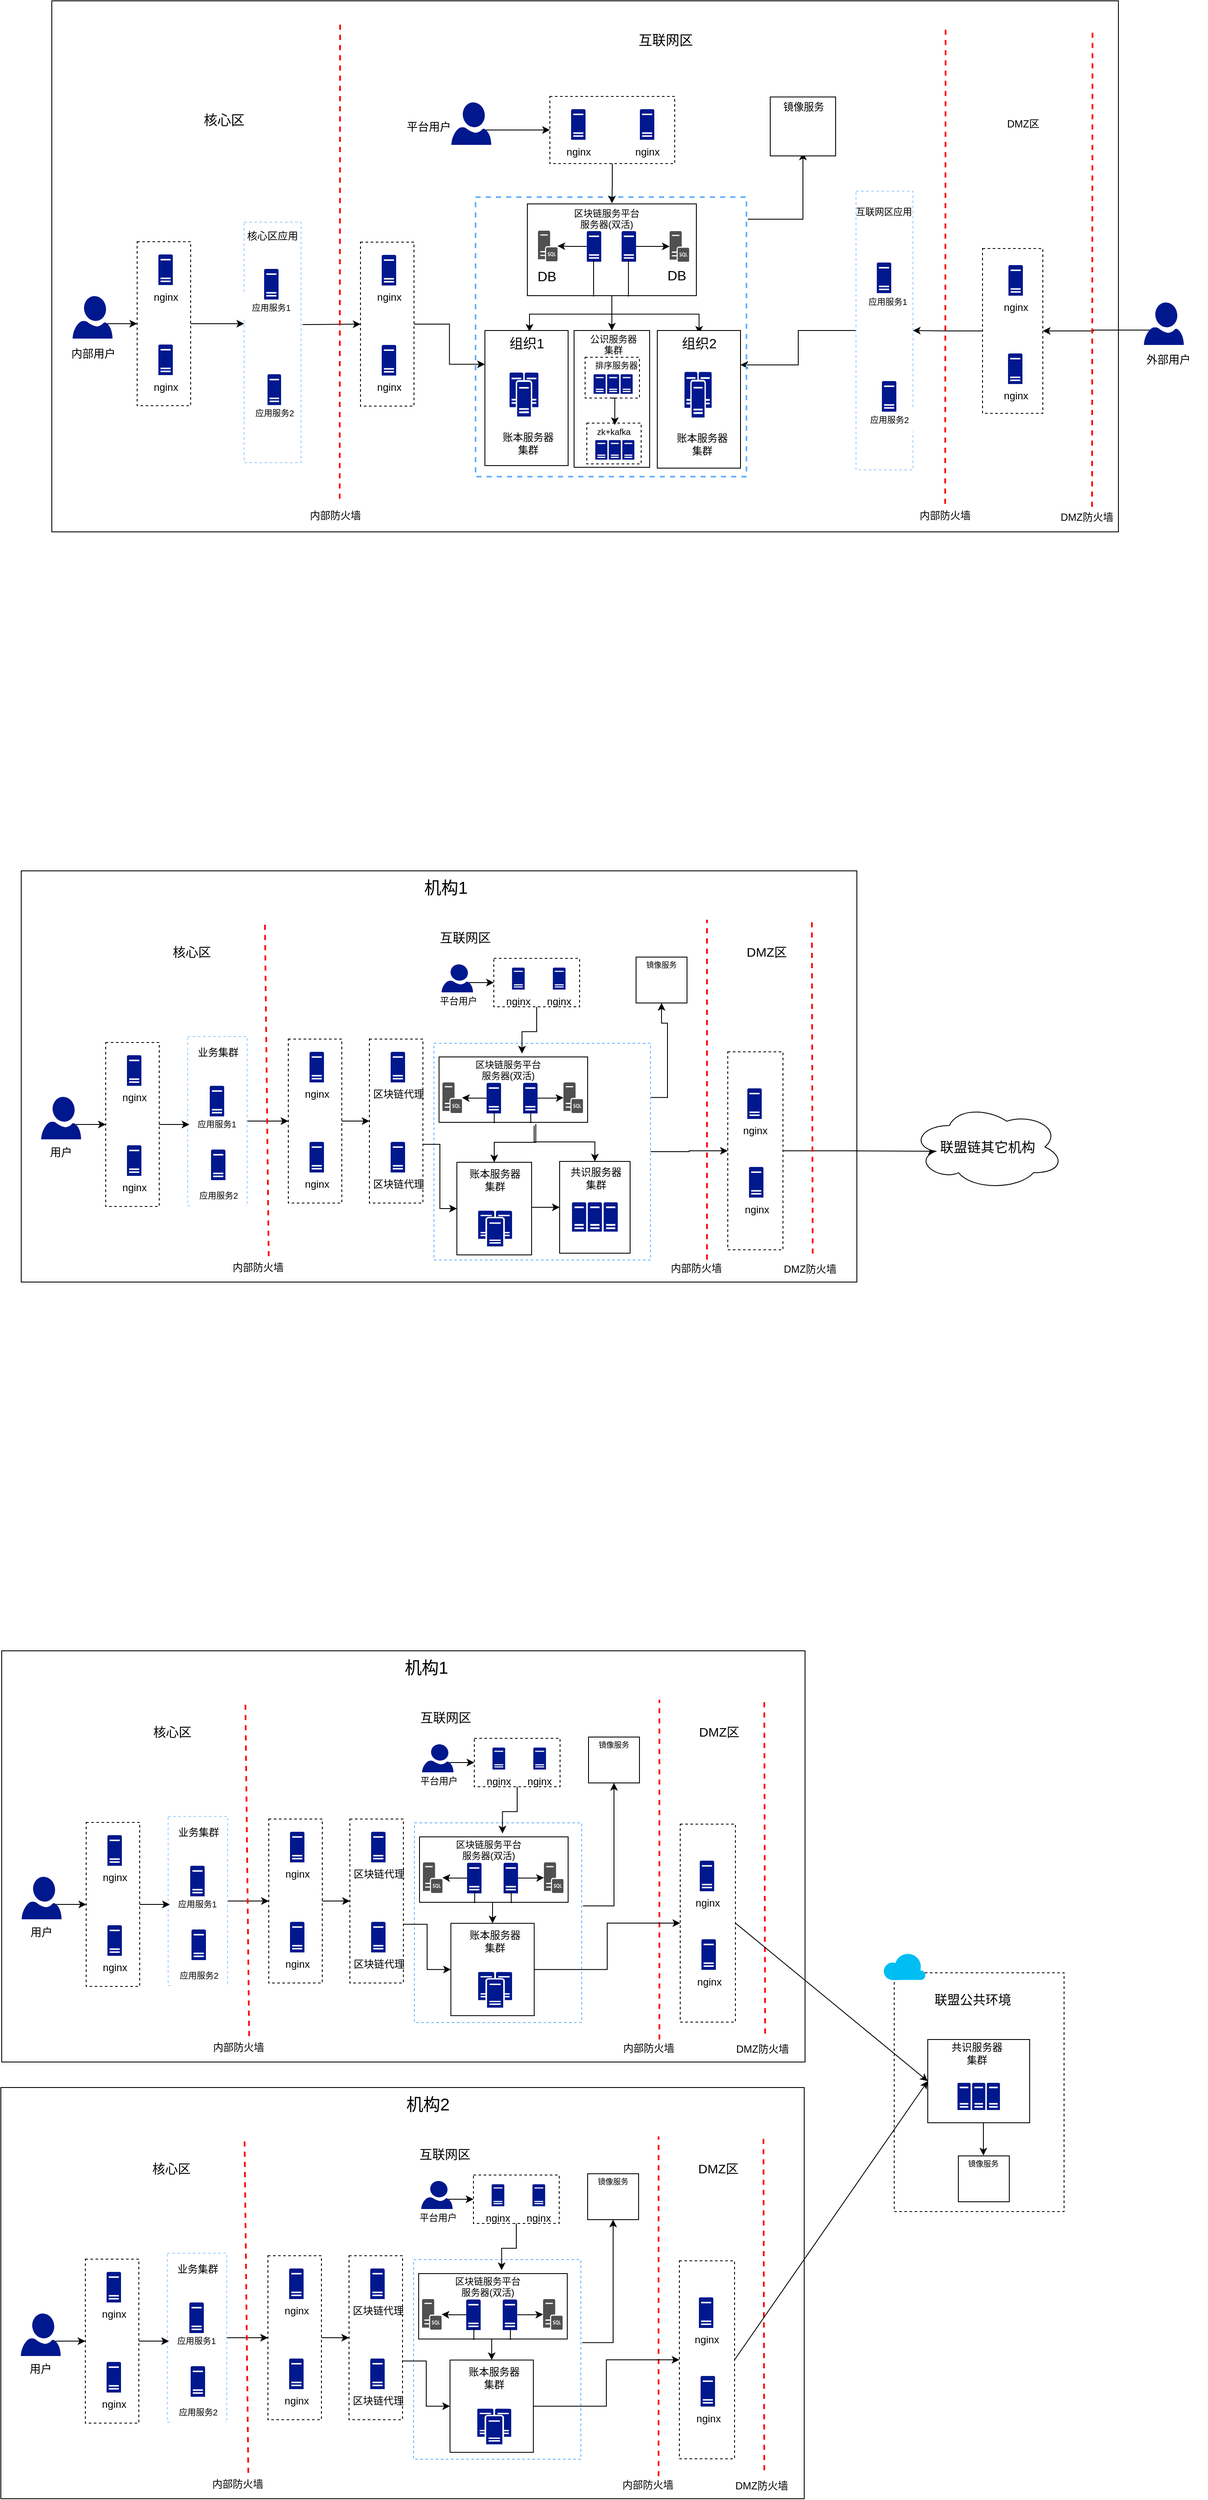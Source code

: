 <mxfile pages="1" version="11.2.4" type="github"><diagram id="3mr4C9OolN_EyMKxFGQn" name="Page-1"><mxGraphModel dx="1892" dy="1170" grid="0" gridSize="10" guides="1" tooltips="1" connect="1" arrows="1" fold="1" page="1" pageScale="1" pageWidth="3300" pageHeight="4681" math="0" shadow="0"><root><mxCell id="0"/><mxCell id="1" parent="0"/><mxCell id="hcSbm7rK1_73FnudvG6k-20" value="" style="rounded=0;whiteSpace=wrap;html=1;" parent="1" vertex="1"><mxGeometry x="169" y="2122" width="946" height="484" as="geometry"/></mxCell><mxCell id="Ee9PXTt1RM7964nBTojT-344" value="" style="rounded=0;whiteSpace=wrap;html=1;dashed=1;strokeColor=#66B2FF;strokeWidth=1;fillColor=none;fontSize=16;align=center;" vertex="1" parent="1"><mxGeometry x="655" y="2324.5" width="197" height="235" as="geometry"/></mxCell><mxCell id="hcSbm7rK1_73FnudvG6k-55" value="" style="rounded=0;whiteSpace=wrap;html=1;strokeColor=#000000;fillColor=none;fontSize=11;dashed=1;" parent="1" vertex="1"><mxGeometry x="968" y="2326" width="65" height="233" as="geometry"/></mxCell><mxCell id="AsseI4p636jyMahuRTAR-198" value="" style="rounded=0;whiteSpace=wrap;html=1;" parent="1" vertex="1"><mxGeometry x="228" y="180" width="1256" height="625" as="geometry"/></mxCell><mxCell id="Ee9PXTt1RM7964nBTojT-307" style="edgeStyle=orthogonalEdgeStyle;rounded=0;orthogonalLoop=1;jettySize=auto;html=1;exitX=0;exitY=0.5;exitDx=0;exitDy=0;entryX=1;entryY=0.5;entryDx=0;entryDy=0;fontSize=12;" edge="1" parent="1" source="Ee9PXTt1RM7964nBTojT-280" target="4XAEu1WjWPDzFq4eXw3N-33"><mxGeometry relative="1" as="geometry"/></mxCell><mxCell id="Ee9PXTt1RM7964nBTojT-280" value="" style="rounded=0;whiteSpace=wrap;html=1;dashed=1;strokeColor=#000000;strokeWidth=1;fillColor=none;fontSize=14;align=center;" vertex="1" parent="1"><mxGeometry x="1324" y="471.5" width="71" height="194" as="geometry"/></mxCell><mxCell id="Ee9PXTt1RM7964nBTojT-325" style="edgeStyle=orthogonalEdgeStyle;rounded=0;orthogonalLoop=1;jettySize=auto;html=1;exitX=0;exitY=0.5;exitDx=0;exitDy=0;entryX=1;entryY=0.25;entryDx=0;entryDy=0;strokeColor=#000000;strokeWidth=1;fontSize=16;" edge="1" parent="1" source="4XAEu1WjWPDzFq4eXw3N-33" target="AsseI4p636jyMahuRTAR-243"><mxGeometry relative="1" as="geometry"/></mxCell><mxCell id="4XAEu1WjWPDzFq4eXw3N-33" value="" style="rounded=0;whiteSpace=wrap;html=1;fillColor=none;dashed=1;strokeColor=#99CCFF;" parent="1" vertex="1"><mxGeometry x="1175" y="404" width="67" height="328" as="geometry"/></mxCell><mxCell id="hcSbm7rK1_73FnudvG6k-1" value="" style="rounded=0;whiteSpace=wrap;html=1;dashed=1;" parent="1" vertex="1"><mxGeometry x="1220" y="2501" width="200" height="281" as="geometry"/></mxCell><mxCell id="hcSbm7rK1_73FnudvG6k-2" value="联盟公共环境" style="text;html=1;strokeColor=none;fillColor=none;align=center;verticalAlign=middle;whiteSpace=wrap;rounded=0;fontSize=15;" parent="1" vertex="1"><mxGeometry x="1265" y="2521.5" width="95" height="20" as="geometry"/></mxCell><mxCell id="hcSbm7rK1_73FnudvG6k-17" value="" style="verticalLabelPosition=bottom;html=1;verticalAlign=top;align=center;strokeColor=none;fillColor=#00BEF2;shape=mxgraph.azure.cloud;fontSize=10;" parent="1" vertex="1"><mxGeometry x="1207" y="2477" width="50" height="32.5" as="geometry"/></mxCell><mxCell id="hcSbm7rK1_73FnudvG6k-21" value="&lt;font style=&quot;font-size: 20px;&quot;&gt;机构1&amp;nbsp;&lt;/font&gt;" style="text;html=1;strokeColor=none;fillColor=none;align=center;verticalAlign=middle;whiteSpace=wrap;rounded=0;fontSize=20;" parent="1" vertex="1"><mxGeometry x="631.5" y="2131" width="80" height="20" as="geometry"/></mxCell><mxCell id="hcSbm7rK1_73FnudvG6k-24" value="核心区" style="rounded=1;whiteSpace=wrap;html=1;dashed=1;fillColor=none;strokeColor=none;fontSize=15;" parent="1" vertex="1"><mxGeometry x="339" y="2200" width="62" height="33" as="geometry"/></mxCell><mxCell id="Ee9PXTt1RM7964nBTojT-386" style="edgeStyle=orthogonalEdgeStyle;rounded=0;orthogonalLoop=1;jettySize=auto;html=1;exitX=1;exitY=0.5;exitDx=0;exitDy=0;entryX=0;entryY=0.5;entryDx=0;entryDy=0;strokeColor=#000000;strokeWidth=1;fontSize=15;" edge="1" parent="1" source="hcSbm7rK1_73FnudvG6k-26" target="Ee9PXTt1RM7964nBTojT-374"><mxGeometry relative="1" as="geometry"/></mxCell><mxCell id="hcSbm7rK1_73FnudvG6k-26" value="" style="rounded=0;whiteSpace=wrap;html=1;fillColor=none;dashed=1;strokeColor=#99CCFF;" parent="1" vertex="1"><mxGeometry x="365" y="2317" width="70" height="199" as="geometry"/></mxCell><mxCell id="hcSbm7rK1_73FnudvG6k-27" value="业务集群" style="rounded=1;whiteSpace=wrap;html=1;dashed=1;strokeColor=none;fillColor=none;" parent="1" vertex="1"><mxGeometry x="360.5" y="2326" width="80" height="20" as="geometry"/></mxCell><mxCell id="hcSbm7rK1_73FnudvG6k-28" value="" style="group" parent="1" vertex="1" connectable="0"><mxGeometry x="367" y="2375" width="65" height="59.5" as="geometry"/></mxCell><mxCell id="hcSbm7rK1_73FnudvG6k-29" value="应用服务1" style="rounded=0;whiteSpace=wrap;html=1;strokeColor=none;fontSize=10;" parent="hcSbm7rK1_73FnudvG6k-28" vertex="1"><mxGeometry y="30.5" width="65" height="29" as="geometry"/></mxCell><mxCell id="hcSbm7rK1_73FnudvG6k-30" value="" style="pointerEvents=1;shadow=0;dashed=0;html=1;strokeColor=none;labelPosition=center;verticalLabelPosition=bottom;verticalAlign=top;align=center;shape=mxgraph.mscae.enterprise.server_generic;fillColor=#00188D;" parent="hcSbm7rK1_73FnudvG6k-28" vertex="1"><mxGeometry x="24" width="17" height="36" as="geometry"/></mxCell><mxCell id="hcSbm7rK1_73FnudvG6k-31" value="" style="group" parent="1" vertex="1" connectable="0"><mxGeometry x="368.5" y="2459" width="65" height="59.5" as="geometry"/></mxCell><mxCell id="hcSbm7rK1_73FnudvG6k-32" value="应用服务2" style="rounded=0;whiteSpace=wrap;html=1;strokeColor=none;fontSize=10;" parent="hcSbm7rK1_73FnudvG6k-31" vertex="1"><mxGeometry y="30.5" width="65" height="29" as="geometry"/></mxCell><mxCell id="hcSbm7rK1_73FnudvG6k-33" value="" style="pointerEvents=1;shadow=0;dashed=0;html=1;strokeColor=none;labelPosition=center;verticalLabelPosition=bottom;verticalAlign=top;align=center;shape=mxgraph.mscae.enterprise.server_generic;fillColor=#00188D;" parent="hcSbm7rK1_73FnudvG6k-31" vertex="1"><mxGeometry x="24" y="-9" width="17" height="36" as="geometry"/></mxCell><mxCell id="hcSbm7rK1_73FnudvG6k-56" value="互联网区" style="rounded=1;whiteSpace=wrap;html=1;dashed=1;fillColor=none;strokeColor=none;fontSize=15;" parent="1" vertex="1"><mxGeometry x="661" y="2183.5" width="62" height="33" as="geometry"/></mxCell><mxCell id="hcSbm7rK1_73FnudvG6k-57" value="DMZ区" style="rounded=1;whiteSpace=wrap;html=1;dashed=1;fillColor=none;strokeColor=none;fontSize=15;" parent="1" vertex="1"><mxGeometry x="982.5" y="2200" width="62" height="33" as="geometry"/></mxCell><mxCell id="Ee9PXTt1RM7964nBTojT-10" style="edgeStyle=orthogonalEdgeStyle;rounded=0;orthogonalLoop=1;jettySize=auto;html=1;exitX=0.5;exitY=1;exitDx=0;exitDy=0;entryX=0.499;entryY=-0.063;entryDx=0;entryDy=0;entryPerimeter=0;fontSize=11;" edge="1" parent="1" source="AsseI4p636jyMahuRTAR-226" target="AsseI4p636jyMahuRTAR-241"><mxGeometry relative="1" as="geometry"/></mxCell><mxCell id="Ee9PXTt1RM7964nBTojT-11" style="edgeStyle=orthogonalEdgeStyle;rounded=0;orthogonalLoop=1;jettySize=auto;html=1;exitX=0.5;exitY=1;exitDx=0;exitDy=0;entryX=0.435;entryY=0.058;entryDx=0;entryDy=0;entryPerimeter=0;fontSize=11;" edge="1" parent="1" source="AsseI4p636jyMahuRTAR-226" target="AsseI4p636jyMahuRTAR-247"><mxGeometry relative="1" as="geometry"/></mxCell><mxCell id="Ee9PXTt1RM7964nBTojT-12" style="edgeStyle=orthogonalEdgeStyle;rounded=0;orthogonalLoop=1;jettySize=auto;html=1;exitX=0.5;exitY=1;exitDx=0;exitDy=0;entryX=0.5;entryY=0;entryDx=0;entryDy=0;fontSize=11;" edge="1" parent="1" source="AsseI4p636jyMahuRTAR-226" target="AsseI4p636jyMahuRTAR-250"><mxGeometry relative="1" as="geometry"/></mxCell><mxCell id="4XAEu1WjWPDzFq4eXw3N-4" value="" style="rounded=0;whiteSpace=wrap;html=1;fillColor=none;dashed=1;strokeColor=#99CCFF;" parent="1" vertex="1"><mxGeometry x="454.5" y="440.5" width="67" height="283" as="geometry"/></mxCell><mxCell id="4XAEu1WjWPDzFq4eXw3N-5" value="核心区应用" style="rounded=1;whiteSpace=wrap;html=1;dashed=1;strokeColor=none;fillColor=none;" parent="1" vertex="1"><mxGeometry x="447.5" y="446.5" width="80" height="20" as="geometry"/></mxCell><mxCell id="4XAEu1WjWPDzFq4eXw3N-6" value="" style="group" parent="1" vertex="1" connectable="0"><mxGeometry x="454" y="495.5" width="65" height="59.5" as="geometry"/></mxCell><mxCell id="4XAEu1WjWPDzFq4eXw3N-7" value="应用服务1" style="rounded=0;whiteSpace=wrap;html=1;strokeColor=none;fontSize=10;" parent="4XAEu1WjWPDzFq4eXw3N-6" vertex="1"><mxGeometry y="30.5" width="65" height="29" as="geometry"/></mxCell><mxCell id="4XAEu1WjWPDzFq4eXw3N-8" value="" style="pointerEvents=1;shadow=0;dashed=0;html=1;strokeColor=none;labelPosition=center;verticalLabelPosition=bottom;verticalAlign=top;align=center;shape=mxgraph.mscae.enterprise.server_generic;fillColor=#00188D;" parent="4XAEu1WjWPDzFq4eXw3N-6" vertex="1"><mxGeometry x="24" width="17" height="36" as="geometry"/></mxCell><mxCell id="4XAEu1WjWPDzFq4eXw3N-9" value="" style="group" parent="1" vertex="1" connectable="0"><mxGeometry x="459.5" y="619.5" width="61" height="60" as="geometry"/></mxCell><mxCell id="4XAEu1WjWPDzFq4eXw3N-10" value="应用服务2" style="rounded=0;whiteSpace=wrap;html=1;strokeColor=none;fontSize=10;" parent="4XAEu1WjWPDzFq4eXw3N-9" vertex="1"><mxGeometry y="30.756" width="61" height="29.244" as="geometry"/></mxCell><mxCell id="4XAEu1WjWPDzFq4eXw3N-11" value="" style="pointerEvents=1;shadow=0;dashed=0;html=1;strokeColor=none;labelPosition=center;verticalLabelPosition=bottom;verticalAlign=top;align=center;shape=mxgraph.mscae.enterprise.server_generic;fillColor=#00188D;" parent="4XAEu1WjWPDzFq4eXw3N-9" vertex="1"><mxGeometry x="22.523" width="15.954" height="36.303" as="geometry"/></mxCell><mxCell id="4XAEu1WjWPDzFq4eXw3N-28" value="互联网区" style="text;html=1;resizable=0;points=[];autosize=1;align=left;verticalAlign=top;spacingTop=-4;fontSize=16;" parent="1" vertex="1"><mxGeometry x="916.5" y="214" width="74" height="19" as="geometry"/></mxCell><mxCell id="4XAEu1WjWPDzFq4eXw3N-29" value="互联网区应用" style="rounded=1;whiteSpace=wrap;html=1;dashed=1;strokeColor=none;fillColor=none;fontSize=11;" parent="1" vertex="1"><mxGeometry x="1168" y="418" width="80" height="20" as="geometry"/></mxCell><mxCell id="4XAEu1WjWPDzFq4eXw3N-30" value="" style="group" parent="1" vertex="1" connectable="0"><mxGeometry x="1175.5" y="488" width="65" height="60" as="geometry"/></mxCell><mxCell id="4XAEu1WjWPDzFq4eXw3N-31" value="应用服务1" style="rounded=0;whiteSpace=wrap;html=1;strokeColor=none;fontSize=10;" parent="4XAEu1WjWPDzFq4eXw3N-30" vertex="1"><mxGeometry x="8" y="31" width="57" height="29" as="geometry"/></mxCell><mxCell id="4XAEu1WjWPDzFq4eXw3N-32" value="" style="pointerEvents=1;shadow=0;dashed=0;html=1;strokeColor=none;labelPosition=center;verticalLabelPosition=bottom;verticalAlign=top;align=center;shape=mxgraph.mscae.enterprise.server_generic;fillColor=#00188D;" parent="4XAEu1WjWPDzFq4eXw3N-30" vertex="1"><mxGeometry x="24" width="17" height="36" as="geometry"/></mxCell><mxCell id="4XAEu1WjWPDzFq4eXw3N-34" value="" style="group" parent="1" vertex="1" connectable="0"><mxGeometry x="1181.5" y="627.5" width="65" height="59.5" as="geometry"/></mxCell><mxCell id="4XAEu1WjWPDzFq4eXw3N-35" value="应用服务2" style="rounded=0;whiteSpace=wrap;html=1;strokeColor=none;fontSize=10;" parent="4XAEu1WjWPDzFq4eXw3N-34" vertex="1"><mxGeometry y="30.5" width="65" height="29" as="geometry"/></mxCell><mxCell id="4XAEu1WjWPDzFq4eXw3N-36" value="" style="pointerEvents=1;shadow=0;dashed=0;html=1;strokeColor=none;labelPosition=center;verticalLabelPosition=bottom;verticalAlign=top;align=center;shape=mxgraph.mscae.enterprise.server_generic;fillColor=#00188D;" parent="4XAEu1WjWPDzFq4eXw3N-34" vertex="1"><mxGeometry x="24" width="17" height="36" as="geometry"/></mxCell><mxCell id="4XAEu1WjWPDzFq4eXw3N-39" value="DMZ区" style="rounded=1;whiteSpace=wrap;html=1;dashed=1;fillColor=none;strokeColor=none;" parent="1" vertex="1"><mxGeometry x="1341" y="308" width="62" height="33" as="geometry"/></mxCell><mxCell id="4XAEu1WjWPDzFq4eXw3N-40" value="" style="group" parent="1" vertex="1" connectable="0"><mxGeometry x="1330.5" y="458" width="65" height="59.5" as="geometry"/></mxCell><mxCell id="4XAEu1WjWPDzFq4eXw3N-41" value="nginx" style="pointerEvents=1;shadow=0;dashed=0;html=1;strokeColor=none;labelPosition=center;verticalLabelPosition=bottom;verticalAlign=top;align=center;shape=mxgraph.mscae.enterprise.server_generic;fillColor=#00188D;" parent="4XAEu1WjWPDzFq4eXw3N-40" vertex="1"><mxGeometry x="24" y="33" width="17" height="36" as="geometry"/></mxCell><mxCell id="Ee9PXTt1RM7964nBTojT-302" style="edgeStyle=orthogonalEdgeStyle;rounded=0;orthogonalLoop=1;jettySize=auto;html=1;exitX=1.005;exitY=0.079;exitDx=0;exitDy=0;entryX=0.5;entryY=1;entryDx=0;entryDy=0;fontSize=12;exitPerimeter=0;" edge="1" parent="1" source="Ee9PXTt1RM7964nBTojT-14" target="Ee9PXTt1RM7964nBTojT-81"><mxGeometry relative="1" as="geometry"/></mxCell><mxCell id="Ee9PXTt1RM7964nBTojT-14" value="" style="rounded=0;whiteSpace=wrap;html=1;fontSize=11;align=center;fillColor=none;dashed=1;strokeWidth=2;strokeColor=#66B2FF;" vertex="1" parent="1"><mxGeometry x="727" y="411" width="319" height="329" as="geometry"/></mxCell><mxCell id="AsseI4p636jyMahuRTAR-226" value="" style="rounded=0;whiteSpace=wrap;html=1;" parent="1" vertex="1"><mxGeometry x="788" y="419" width="199" height="108" as="geometry"/></mxCell><mxCell id="Ee9PXTt1RM7964nBTojT-5" value="区块链服务平台&lt;br&gt;服务器(双活)" style="text;html=1;resizable=0;points=[];autosize=1;align=center;verticalAlign=top;spacingTop=-4;fontSize=11;" vertex="1" parent="1"><mxGeometry x="837" y="421" width="87" height="26" as="geometry"/></mxCell><mxCell id="Ee9PXTt1RM7964nBTojT-134" style="edgeStyle=orthogonalEdgeStyle;rounded=0;orthogonalLoop=1;jettySize=auto;html=1;exitX=0;exitY=0.5;exitDx=0;exitDy=0;exitPerimeter=0;fontSize=13;" edge="1" parent="1" source="Ee9PXTt1RM7964nBTojT-6" target="Ee9PXTt1RM7964nBTojT-121"><mxGeometry relative="1" as="geometry"/></mxCell><mxCell id="Ee9PXTt1RM7964nBTojT-6" value="" style="pointerEvents=1;shadow=0;dashed=0;html=1;strokeColor=none;labelPosition=center;verticalLabelPosition=bottom;verticalAlign=top;align=center;shape=mxgraph.mscae.enterprise.server_generic;fillColor=#00188D;" vertex="1" parent="1"><mxGeometry x="858" y="451" width="17" height="36" as="geometry"/></mxCell><mxCell id="Ee9PXTt1RM7964nBTojT-135" style="edgeStyle=orthogonalEdgeStyle;rounded=0;orthogonalLoop=1;jettySize=auto;html=1;exitX=1;exitY=0.5;exitDx=0;exitDy=0;exitPerimeter=0;fontSize=13;" edge="1" parent="1" source="Ee9PXTt1RM7964nBTojT-7" target="Ee9PXTt1RM7964nBTojT-123"><mxGeometry relative="1" as="geometry"/></mxCell><mxCell id="Ee9PXTt1RM7964nBTojT-7" value="" style="pointerEvents=1;shadow=0;dashed=0;html=1;strokeColor=none;labelPosition=center;verticalLabelPosition=bottom;verticalAlign=top;align=center;shape=mxgraph.mscae.enterprise.server_generic;fillColor=#00188D;" vertex="1" parent="1"><mxGeometry x="899" y="451" width="17" height="36" as="geometry"/></mxCell><mxCell id="AsseI4p636jyMahuRTAR-250" value="" style="rounded=0;whiteSpace=wrap;html=1;fontSize=16;" parent="1" vertex="1"><mxGeometry x="843" y="568" width="89" height="161" as="geometry"/></mxCell><mxCell id="Ee9PXTt1RM7964nBTojT-4" value="公识服务器&lt;br&gt;集群" style="text;html=1;resizable=0;points=[];autosize=1;align=center;verticalAlign=top;spacingTop=-4;fontSize=11;" vertex="1" parent="1"><mxGeometry x="856" y="569" width="65" height="26" as="geometry"/></mxCell><mxCell id="Ee9PXTt1RM7964nBTojT-25" style="edgeStyle=orthogonalEdgeStyle;rounded=0;orthogonalLoop=1;jettySize=auto;html=1;exitX=0.5;exitY=1;exitDx=0;exitDy=0;entryX=0.5;entryY=0;entryDx=0;entryDy=0;fontSize=11;" edge="1" parent="1" source="Ee9PXTt1RM7964nBTojT-19" target="hcSbm7rK1_73FnudvG6k-50"><mxGeometry relative="1" as="geometry"/></mxCell><mxCell id="Ee9PXTt1RM7964nBTojT-19" value="" style="rounded=0;whiteSpace=wrap;html=1;" vertex="1" parent="1"><mxGeometry x="661" y="2341" width="175" height="77" as="geometry"/></mxCell><mxCell id="Ee9PXTt1RM7964nBTojT-20" value="区块链服务平台&lt;br&gt;服务器(双活)" style="text;html=1;resizable=0;points=[];autosize=1;align=center;verticalAlign=top;spacingTop=-4;fontSize=11;" vertex="1" parent="1"><mxGeometry x="698.5" y="2340.5" width="87" height="26" as="geometry"/></mxCell><mxCell id="Ee9PXTt1RM7964nBTojT-177" style="edgeStyle=orthogonalEdgeStyle;rounded=0;orthogonalLoop=1;jettySize=auto;html=1;exitX=0;exitY=0.5;exitDx=0;exitDy=0;exitPerimeter=0;fontSize=18;" edge="1" parent="1" source="Ee9PXTt1RM7964nBTojT-21" target="Ee9PXTt1RM7964nBTojT-174"><mxGeometry relative="1" as="geometry"/></mxCell><mxCell id="Ee9PXTt1RM7964nBTojT-21" value="" style="pointerEvents=1;shadow=0;dashed=0;html=1;strokeColor=none;labelPosition=center;verticalLabelPosition=bottom;verticalAlign=top;align=center;shape=mxgraph.mscae.enterprise.server_generic;fillColor=#00188D;" vertex="1" parent="1"><mxGeometry x="717" y="2371.5" width="17" height="36" as="geometry"/></mxCell><mxCell id="Ee9PXTt1RM7964nBTojT-178" style="edgeStyle=orthogonalEdgeStyle;rounded=0;orthogonalLoop=1;jettySize=auto;html=1;exitX=1;exitY=0.5;exitDx=0;exitDy=0;exitPerimeter=0;fontSize=18;" edge="1" parent="1" source="Ee9PXTt1RM7964nBTojT-22" target="Ee9PXTt1RM7964nBTojT-175"><mxGeometry relative="1" as="geometry"/></mxCell><mxCell id="Ee9PXTt1RM7964nBTojT-22" value="" style="pointerEvents=1;shadow=0;dashed=0;html=1;strokeColor=none;labelPosition=center;verticalLabelPosition=bottom;verticalAlign=top;align=center;shape=mxgraph.mscae.enterprise.server_generic;fillColor=#00188D;" vertex="1" parent="1"><mxGeometry x="760" y="2371.5" width="17" height="36" as="geometry"/></mxCell><mxCell id="Ee9PXTt1RM7964nBTojT-77" value="" style="group" vertex="1" connectable="0" parent="1"><mxGeometry x="1074" y="292.5" width="77" height="70.0" as="geometry"/></mxCell><mxCell id="Ee9PXTt1RM7964nBTojT-79" value="" style="rounded=0;whiteSpace=wrap;html=1;" vertex="1" parent="Ee9PXTt1RM7964nBTojT-77"><mxGeometry y="0.642" width="77" height="69.358" as="geometry"/></mxCell><mxCell id="Ee9PXTt1RM7964nBTojT-80" value="镜像服务" style="text;html=1;strokeColor=none;fillColor=none;align=center;verticalAlign=middle;whiteSpace=wrap;rounded=0;dashed=1;fontSize=12;" vertex="1" parent="Ee9PXTt1RM7964nBTojT-77"><mxGeometry x="3.85" width="70.583" height="25.688" as="geometry"/></mxCell><mxCell id="Ee9PXTt1RM7964nBTojT-81" value="" style="shape=image;html=1;verticalAlign=top;verticalLabelPosition=bottom;labelBackgroundColor=#ffffff;imageAspect=0;aspect=fixed;image=https://cdn4.iconfinder.com/data/icons/social-network-round-gloss-shine/128/docker-icon_copy.png;dashed=1;fontSize=9;" vertex="1" parent="Ee9PXTt1RM7964nBTojT-77"><mxGeometry x="21" y="31" width="35" height="35" as="geometry"/></mxCell><mxCell id="Ee9PXTt1RM7964nBTojT-95" value="" style="group" vertex="1" connectable="0" parent="1"><mxGeometry x="1259.5" y="2579.5" width="120" height="98" as="geometry"/></mxCell><mxCell id="hcSbm7rK1_73FnudvG6k-9" value="" style="rounded=0;whiteSpace=wrap;html=1;fontSize=9;" parent="Ee9PXTt1RM7964nBTojT-95" vertex="1"><mxGeometry width="120" height="98" as="geometry"/></mxCell><mxCell id="hcSbm7rK1_73FnudvG6k-11" value="共识服务器&lt;br style=&quot;font-size: 12px;&quot;&gt;集群" style="text;html=1;strokeColor=none;fillColor=none;align=center;verticalAlign=middle;whiteSpace=wrap;rounded=0;fontSize=12;" parent="Ee9PXTt1RM7964nBTojT-95" vertex="1"><mxGeometry x="25" y="6" width="65" height="20" as="geometry"/></mxCell><mxCell id="Ee9PXTt1RM7964nBTojT-42" value="" style="pointerEvents=1;shadow=0;dashed=0;html=1;strokeColor=none;labelPosition=center;verticalLabelPosition=bottom;verticalAlign=top;align=center;shape=mxgraph.mscae.enterprise.server_farm;fillColor=#00188D;fontSize=11;" vertex="1" parent="Ee9PXTt1RM7964nBTojT-95"><mxGeometry x="35" y="51" width="50" height="32" as="geometry"/></mxCell><mxCell id="Ee9PXTt1RM7964nBTojT-96" value="" style="group" vertex="1" connectable="0" parent="1"><mxGeometry x="860" y="2223" width="60" height="54.5" as="geometry"/></mxCell><mxCell id="Ee9PXTt1RM7964nBTojT-97" value="" style="group" vertex="1" connectable="0" parent="Ee9PXTt1RM7964nBTojT-96"><mxGeometry width="60" height="54.5" as="geometry"/></mxCell><mxCell id="Ee9PXTt1RM7964nBTojT-98" value="" style="group" vertex="1" connectable="0" parent="Ee9PXTt1RM7964nBTojT-97"><mxGeometry width="60" height="54.5" as="geometry"/></mxCell><mxCell id="Ee9PXTt1RM7964nBTojT-99" value="" style="rounded=0;whiteSpace=wrap;html=1;" vertex="1" parent="Ee9PXTt1RM7964nBTojT-98"><mxGeometry y="0.5" width="60" height="54" as="geometry"/></mxCell><mxCell id="Ee9PXTt1RM7964nBTojT-100" value="镜像服务" style="text;html=1;strokeColor=none;fillColor=none;align=center;verticalAlign=middle;whiteSpace=wrap;rounded=0;dashed=1;fontSize=9;" vertex="1" parent="Ee9PXTt1RM7964nBTojT-98"><mxGeometry x="9.5" width="40" height="20" as="geometry"/></mxCell><mxCell id="Ee9PXTt1RM7964nBTojT-101" value="" style="shape=image;html=1;verticalAlign=top;verticalLabelPosition=bottom;labelBackgroundColor=#ffffff;imageAspect=0;aspect=fixed;image=https://cdn4.iconfinder.com/data/icons/social-network-round-gloss-shine/128/docker-icon_copy.png;dashed=1;fontSize=9;" vertex="1" parent="Ee9PXTt1RM7964nBTojT-98"><mxGeometry x="16.5" y="19" width="30" height="30" as="geometry"/></mxCell><mxCell id="Ee9PXTt1RM7964nBTojT-111" value="" style="group" vertex="1" connectable="0" parent="1"><mxGeometry x="1295.5" y="2716" width="60" height="54.5" as="geometry"/></mxCell><mxCell id="Ee9PXTt1RM7964nBTojT-112" value="" style="group" vertex="1" connectable="0" parent="Ee9PXTt1RM7964nBTojT-111"><mxGeometry width="60" height="54.5" as="geometry"/></mxCell><mxCell id="Ee9PXTt1RM7964nBTojT-113" value="" style="group" vertex="1" connectable="0" parent="Ee9PXTt1RM7964nBTojT-112"><mxGeometry width="60" height="54.5" as="geometry"/></mxCell><mxCell id="Ee9PXTt1RM7964nBTojT-114" value="" style="rounded=0;whiteSpace=wrap;html=1;" vertex="1" parent="Ee9PXTt1RM7964nBTojT-113"><mxGeometry y="0.5" width="60" height="54" as="geometry"/></mxCell><mxCell id="Ee9PXTt1RM7964nBTojT-115" value="镜像服务" style="text;html=1;strokeColor=none;fillColor=none;align=center;verticalAlign=middle;whiteSpace=wrap;rounded=0;dashed=1;fontSize=9;" vertex="1" parent="Ee9PXTt1RM7964nBTojT-113"><mxGeometry x="9.5" width="40" height="20" as="geometry"/></mxCell><mxCell id="Ee9PXTt1RM7964nBTojT-116" value="" style="shape=image;html=1;verticalAlign=top;verticalLabelPosition=bottom;labelBackgroundColor=#ffffff;imageAspect=0;aspect=fixed;image=https://cdn4.iconfinder.com/data/icons/social-network-round-gloss-shine/128/docker-icon_copy.png;dashed=1;fontSize=9;" vertex="1" parent="Ee9PXTt1RM7964nBTojT-113"><mxGeometry x="16.5" y="19" width="30" height="30" as="geometry"/></mxCell><mxCell id="Ee9PXTt1RM7964nBTojT-117" style="edgeStyle=orthogonalEdgeStyle;rounded=0;orthogonalLoop=1;jettySize=auto;html=1;exitX=0.5;exitY=1;exitDx=0;exitDy=0;entryX=0.5;entryY=0;entryDx=0;entryDy=0;fontSize=13;" edge="1" parent="1" source="hcSbm7rK1_73FnudvG6k-9" target="Ee9PXTt1RM7964nBTojT-115"><mxGeometry relative="1" as="geometry"/></mxCell><mxCell id="Ee9PXTt1RM7964nBTojT-121" value="" style="pointerEvents=1;shadow=0;dashed=0;html=1;strokeColor=none;fillColor=#505050;labelPosition=center;verticalLabelPosition=bottom;verticalAlign=top;outlineConnect=0;align=center;shape=mxgraph.office.servers.sql_server;fontSize=13;" vertex="1" parent="1"><mxGeometry x="800.5" y="450.5" width="23" height="36" as="geometry"/></mxCell><mxCell id="Ee9PXTt1RM7964nBTojT-123" value="" style="pointerEvents=1;shadow=0;dashed=0;html=1;strokeColor=none;fillColor=#505050;labelPosition=center;verticalLabelPosition=bottom;verticalAlign=top;outlineConnect=0;align=center;shape=mxgraph.office.servers.sql_server;fontSize=13;" vertex="1" parent="1"><mxGeometry x="955.5" y="451" width="23" height="36" as="geometry"/></mxCell><mxCell id="Ee9PXTt1RM7964nBTojT-132" value="" style="endArrow=none;html=1;fontSize=13;" edge="1" parent="1"><mxGeometry width="50" height="50" relative="1" as="geometry"><mxPoint x="866" y="528" as="sourcePoint"/><mxPoint x="865.998" y="485.5" as="targetPoint"/></mxGeometry></mxCell><mxCell id="Ee9PXTt1RM7964nBTojT-133" value="" style="endArrow=none;html=1;fontSize=13;" edge="1" parent="1"><mxGeometry width="50" height="50" relative="1" as="geometry"><mxPoint x="907" y="528" as="sourcePoint"/><mxPoint x="906.998" y="485.5" as="targetPoint"/></mxGeometry></mxCell><mxCell id="AsseI4p636jyMahuRTAR-249" value="" style="group" parent="1" vertex="1" connectable="0"><mxGeometry x="738" y="568" width="98" height="159" as="geometry"/></mxCell><mxCell id="AsseI4p636jyMahuRTAR-228" value="" style="rounded=0;whiteSpace=wrap;html=1;" parent="AsseI4p636jyMahuRTAR-249" vertex="1"><mxGeometry width="98" height="159" as="geometry"/></mxCell><mxCell id="AsseI4p636jyMahuRTAR-241" value="组织1" style="text;html=1;resizable=0;points=[];autosize=1;align=left;verticalAlign=top;spacingTop=-4;fontSize=16;" parent="AsseI4p636jyMahuRTAR-249" vertex="1"><mxGeometry x="27.036" y="2.525" width="51" height="19" as="geometry"/></mxCell><mxCell id="Ee9PXTt1RM7964nBTojT-2" value="" style="pointerEvents=1;shadow=0;dashed=0;html=1;strokeColor=none;labelPosition=center;verticalLabelPosition=bottom;verticalAlign=top;align=center;shape=mxgraph.mscae.enterprise.cluster_server;fillColor=#00188D;fontSize=11;" vertex="1" parent="AsseI4p636jyMahuRTAR-249"><mxGeometry x="29" y="49.467" width="34" height="51.822" as="geometry"/></mxCell><mxCell id="AsseI4p636jyMahuRTAR-229" value="账本服务器集群" style="text;html=1;strokeColor=none;fillColor=none;align=center;verticalAlign=middle;whiteSpace=wrap;rounded=0;" parent="AsseI4p636jyMahuRTAR-249" vertex="1"><mxGeometry x="16.972" y="117.106" width="67.889" height="32.204" as="geometry"/></mxCell><mxCell id="AsseI4p636jyMahuRTAR-242" value="" style="group" parent="1" vertex="1" connectable="0"><mxGeometry x="941" y="568" width="98" height="162" as="geometry"/></mxCell><mxCell id="AsseI4p636jyMahuRTAR-243" value="" style="rounded=0;whiteSpace=wrap;html=1;" parent="AsseI4p636jyMahuRTAR-242" vertex="1"><mxGeometry width="98" height="162" as="geometry"/></mxCell><mxCell id="AsseI4p636jyMahuRTAR-247" value="组织2" style="text;html=1;resizable=0;points=[];autosize=1;align=left;verticalAlign=top;spacingTop=-4;fontSize=16;" parent="AsseI4p636jyMahuRTAR-242" vertex="1"><mxGeometry x="27.036" y="2.573" width="51" height="19" as="geometry"/></mxCell><mxCell id="Ee9PXTt1RM7964nBTojT-3" value="" style="pointerEvents=1;shadow=0;dashed=0;html=1;strokeColor=none;labelPosition=center;verticalLabelPosition=bottom;verticalAlign=top;align=center;shape=mxgraph.mscae.enterprise.cluster_server;fillColor=#00188D;fontSize=11;" vertex="1" parent="AsseI4p636jyMahuRTAR-242"><mxGeometry x="32" y="48.722" width="32" height="53.594" as="geometry"/></mxCell><mxCell id="AsseI4p636jyMahuRTAR-244" value="账本服务器集群" style="text;html=1;strokeColor=none;fillColor=none;align=center;verticalAlign=middle;whiteSpace=wrap;rounded=0;" parent="AsseI4p636jyMahuRTAR-242" vertex="1"><mxGeometry x="19.968" y="117.824" width="65.893" height="32.812" as="geometry"/></mxCell><mxCell id="Ee9PXTt1RM7964nBTojT-146" value="" style="group" vertex="1" connectable="0" parent="1"><mxGeometry x="856" y="599.5" width="70" height="48" as="geometry"/></mxCell><mxCell id="Ee9PXTt1RM7964nBTojT-136" value="" style="rounded=0;whiteSpace=wrap;html=1;dashed=1;strokeColor=#000000;strokeWidth=1;fillColor=none;fontSize=13;align=center;" vertex="1" parent="Ee9PXTt1RM7964nBTojT-146"><mxGeometry width="64" height="48" as="geometry"/></mxCell><mxCell id="Ee9PXTt1RM7964nBTojT-1" value="" style="pointerEvents=1;shadow=0;dashed=0;html=1;strokeColor=none;labelPosition=center;verticalLabelPosition=bottom;verticalAlign=top;align=center;shape=mxgraph.mscae.enterprise.server_farm;fillColor=#00188D;fontSize=11;" vertex="1" parent="Ee9PXTt1RM7964nBTojT-146"><mxGeometry x="10" y="20" width="46" height="23" as="geometry"/></mxCell><mxCell id="Ee9PXTt1RM7964nBTojT-140" value="排序服务器" style="text;html=1;resizable=0;points=[];autosize=1;align=left;verticalAlign=top;spacingTop=-4;fontSize=10;" vertex="1" parent="Ee9PXTt1RM7964nBTojT-146"><mxGeometry x="10" y="1.5" width="60" height="12" as="geometry"/></mxCell><mxCell id="Ee9PXTt1RM7964nBTojT-147" value="" style="group" vertex="1" connectable="0" parent="1"><mxGeometry x="858" y="677" width="64" height="48" as="geometry"/></mxCell><mxCell id="Ee9PXTt1RM7964nBTojT-148" value="" style="rounded=0;whiteSpace=wrap;html=1;dashed=1;strokeColor=#000000;strokeWidth=1;fillColor=none;fontSize=13;align=center;" vertex="1" parent="Ee9PXTt1RM7964nBTojT-147"><mxGeometry width="64" height="48" as="geometry"/></mxCell><mxCell id="Ee9PXTt1RM7964nBTojT-149" value="" style="pointerEvents=1;shadow=0;dashed=0;html=1;strokeColor=none;labelPosition=center;verticalLabelPosition=bottom;verticalAlign=top;align=center;shape=mxgraph.mscae.enterprise.server_farm;fillColor=#00188D;fontSize=11;" vertex="1" parent="Ee9PXTt1RM7964nBTojT-147"><mxGeometry x="10" y="20" width="46" height="23" as="geometry"/></mxCell><mxCell id="Ee9PXTt1RM7964nBTojT-150" value="zk+kafka" style="text;html=1;resizable=0;points=[];autosize=1;align=left;verticalAlign=top;spacingTop=-4;fontSize=10;" vertex="1" parent="Ee9PXTt1RM7964nBTojT-147"><mxGeometry x="10" y="1.5" width="50" height="12" as="geometry"/></mxCell><mxCell id="Ee9PXTt1RM7964nBTojT-151" style="edgeStyle=orthogonalEdgeStyle;rounded=0;orthogonalLoop=1;jettySize=auto;html=1;exitX=0.5;exitY=1;exitDx=0;exitDy=0;entryX=0.459;entryY=0.061;entryDx=0;entryDy=0;entryPerimeter=0;fontSize=10;" edge="1" parent="1" source="Ee9PXTt1RM7964nBTojT-136" target="Ee9PXTt1RM7964nBTojT-150"><mxGeometry relative="1" as="geometry"/></mxCell><mxCell id="Ee9PXTt1RM7964nBTojT-165" value="" style="group" vertex="1" connectable="0" parent="1"><mxGeometry x="1330" y="562" width="65" height="59.5" as="geometry"/></mxCell><mxCell id="Ee9PXTt1RM7964nBTojT-166" value="nginx" style="pointerEvents=1;shadow=0;dashed=0;html=1;strokeColor=none;labelPosition=center;verticalLabelPosition=bottom;verticalAlign=top;align=center;shape=mxgraph.mscae.enterprise.server_generic;fillColor=#00188D;" vertex="1" parent="Ee9PXTt1RM7964nBTojT-165"><mxGeometry x="24" y="33" width="17" height="36" as="geometry"/></mxCell><mxCell id="Ee9PXTt1RM7964nBTojT-174" value="" style="pointerEvents=1;shadow=0;dashed=0;html=1;strokeColor=none;fillColor=#505050;labelPosition=center;verticalLabelPosition=bottom;verticalAlign=top;outlineConnect=0;align=center;shape=mxgraph.office.servers.sql_server;fontSize=13;" vertex="1" parent="1"><mxGeometry x="665" y="2371" width="23" height="36" as="geometry"/></mxCell><mxCell id="Ee9PXTt1RM7964nBTojT-175" value="" style="pointerEvents=1;shadow=0;dashed=0;html=1;strokeColor=none;fillColor=#505050;labelPosition=center;verticalLabelPosition=bottom;verticalAlign=top;outlineConnect=0;align=center;shape=mxgraph.office.servers.sql_server;fontSize=13;" vertex="1" parent="1"><mxGeometry x="807.5" y="2371" width="23" height="36" as="geometry"/></mxCell><mxCell id="Ee9PXTt1RM7964nBTojT-180" value="" style="endArrow=none;html=1;fontSize=18;" edge="1" parent="1"><mxGeometry width="50" height="50" relative="1" as="geometry"><mxPoint x="769" y="2419" as="sourcePoint"/><mxPoint x="769" y="2405" as="targetPoint"/></mxGeometry></mxCell><mxCell id="Ee9PXTt1RM7964nBTojT-181" value="" style="endArrow=none;html=1;fontSize=18;" edge="1" parent="1"><mxGeometry width="50" height="50" relative="1" as="geometry"><mxPoint x="726" y="2419" as="sourcePoint"/><mxPoint x="726" y="2405" as="targetPoint"/></mxGeometry></mxCell><mxCell id="Ee9PXTt1RM7964nBTojT-274" style="edgeStyle=orthogonalEdgeStyle;rounded=0;orthogonalLoop=1;jettySize=auto;html=1;exitX=0.87;exitY=0.65;exitDx=0;exitDy=0;exitPerimeter=0;entryX=0;entryY=0.5;entryDx=0;entryDy=0;fontSize=14;" edge="1" parent="1" source="Ee9PXTt1RM7964nBTojT-267" target="Ee9PXTt1RM7964nBTojT-270"><mxGeometry relative="1" as="geometry"/></mxCell><mxCell id="Ee9PXTt1RM7964nBTojT-267" value="" style="shadow=0;dashed=0;html=1;strokeColor=none;shape=mxgraph.azure.user;fillColor=#00188D;fontSize=18;align=center;" vertex="1" parent="1"><mxGeometry x="252.5" y="527.5" width="47" height="50" as="geometry"/></mxCell><mxCell id="Ee9PXTt1RM7964nBTojT-269" value="内部用户" style="text;html=1;resizable=0;points=[];autosize=1;align=left;verticalAlign=top;spacingTop=-4;fontSize=13;" vertex="1" parent="1"><mxGeometry x="248.5" y="584.5" width="66" height="17" as="geometry"/></mxCell><mxCell id="Ee9PXTt1RM7964nBTojT-273" value="" style="group" vertex="1" connectable="0" parent="1"><mxGeometry x="328.5" y="463.5" width="63" height="193" as="geometry"/></mxCell><mxCell id="Ee9PXTt1RM7964nBTojT-230" value="nginx" style="pointerEvents=1;shadow=0;dashed=0;html=1;strokeColor=none;labelPosition=center;verticalLabelPosition=bottom;verticalAlign=top;align=center;shape=mxgraph.mscae.enterprise.server_generic;fillColor=#00188D;" vertex="1" parent="Ee9PXTt1RM7964nBTojT-273"><mxGeometry x="25" y="15" width="17" height="36" as="geometry"/></mxCell><mxCell id="Ee9PXTt1RM7964nBTojT-231" value="nginx" style="pointerEvents=1;shadow=0;dashed=0;html=1;strokeColor=none;labelPosition=center;verticalLabelPosition=bottom;verticalAlign=top;align=center;shape=mxgraph.mscae.enterprise.server_generic;fillColor=#00188D;" vertex="1" parent="Ee9PXTt1RM7964nBTojT-273"><mxGeometry x="25" y="121" width="17" height="36" as="geometry"/></mxCell><mxCell id="Ee9PXTt1RM7964nBTojT-270" value="" style="rounded=0;whiteSpace=wrap;html=1;dashed=1;strokeColor=#000000;strokeWidth=1;fillColor=none;fontSize=14;align=center;" vertex="1" parent="Ee9PXTt1RM7964nBTojT-273"><mxGeometry width="63" height="193" as="geometry"/></mxCell><mxCell id="Ee9PXTt1RM7964nBTojT-279" value="" style="edgeStyle=orthogonalEdgeStyle;rounded=0;orthogonalLoop=1;jettySize=auto;html=1;fontSize=14;" edge="1" parent="1" source="Ee9PXTt1RM7964nBTojT-270" target="4XAEu1WjWPDzFq4eXw3N-4"><mxGeometry relative="1" as="geometry"><Array as="points"><mxPoint x="439.5" y="559.5"/><mxPoint x="439.5" y="559.5"/></Array></mxGeometry></mxCell><mxCell id="Ee9PXTt1RM7964nBTojT-283" style="edgeStyle=orthogonalEdgeStyle;rounded=0;orthogonalLoop=1;jettySize=auto;html=1;exitX=0.14;exitY=0.65;exitDx=0;exitDy=0;exitPerimeter=0;entryX=1;entryY=0.5;entryDx=0;entryDy=0;fontSize=13;" edge="1" parent="1" source="Ee9PXTt1RM7964nBTojT-281" target="Ee9PXTt1RM7964nBTojT-280"><mxGeometry relative="1" as="geometry"/></mxCell><mxCell id="Ee9PXTt1RM7964nBTojT-284" value="" style="group" vertex="1" connectable="0" parent="1"><mxGeometry x="591.5" y="464" width="63" height="193" as="geometry"/></mxCell><mxCell id="Ee9PXTt1RM7964nBTojT-285" value="nginx" style="pointerEvents=1;shadow=0;dashed=0;html=1;strokeColor=none;labelPosition=center;verticalLabelPosition=bottom;verticalAlign=top;align=center;shape=mxgraph.mscae.enterprise.server_generic;fillColor=#00188D;" vertex="1" parent="Ee9PXTt1RM7964nBTojT-284"><mxGeometry x="25" y="15" width="17" height="36" as="geometry"/></mxCell><mxCell id="Ee9PXTt1RM7964nBTojT-286" value="nginx" style="pointerEvents=1;shadow=0;dashed=0;html=1;strokeColor=none;labelPosition=center;verticalLabelPosition=bottom;verticalAlign=top;align=center;shape=mxgraph.mscae.enterprise.server_generic;fillColor=#00188D;" vertex="1" parent="Ee9PXTt1RM7964nBTojT-284"><mxGeometry x="25" y="121" width="17" height="36" as="geometry"/></mxCell><mxCell id="Ee9PXTt1RM7964nBTojT-287" value="" style="rounded=0;whiteSpace=wrap;html=1;dashed=1;strokeColor=#000000;strokeWidth=1;fillColor=none;fontSize=14;align=center;" vertex="1" parent="Ee9PXTt1RM7964nBTojT-284"><mxGeometry width="63" height="193" as="geometry"/></mxCell><mxCell id="Ee9PXTt1RM7964nBTojT-288" value="" style="endArrow=classic;html=1;fontSize=13;exitX=1.027;exitY=0.426;exitDx=0;exitDy=0;exitPerimeter=0;entryX=0;entryY=0.5;entryDx=0;entryDy=0;" edge="1" parent="1" source="4XAEu1WjWPDzFq4eXw3N-4" target="Ee9PXTt1RM7964nBTojT-287"><mxGeometry width="50" height="50" relative="1" as="geometry"><mxPoint x="491" y="932" as="sourcePoint"/><mxPoint x="541" y="882" as="targetPoint"/></mxGeometry></mxCell><mxCell id="Ee9PXTt1RM7964nBTojT-289" style="edgeStyle=orthogonalEdgeStyle;rounded=0;orthogonalLoop=1;jettySize=auto;html=1;exitX=1;exitY=0.5;exitDx=0;exitDy=0;entryX=0;entryY=0.25;entryDx=0;entryDy=0;fontSize=13;" edge="1" parent="1" source="Ee9PXTt1RM7964nBTojT-287" target="AsseI4p636jyMahuRTAR-228"><mxGeometry relative="1" as="geometry"/></mxCell><mxCell id="Ee9PXTt1RM7964nBTojT-317" style="edgeStyle=orthogonalEdgeStyle;rounded=0;orthogonalLoop=1;jettySize=auto;html=1;exitX=0.87;exitY=0.65;exitDx=0;exitDy=0;exitPerimeter=0;entryX=0;entryY=0.5;entryDx=0;entryDy=0;strokeColor=#000000;strokeWidth=1;fontSize=16;" edge="1" parent="1" source="Ee9PXTt1RM7964nBTojT-290" target="Ee9PXTt1RM7964nBTojT-295"><mxGeometry relative="1" as="geometry"/></mxCell><mxCell id="Ee9PXTt1RM7964nBTojT-290" value="" style="shadow=0;dashed=0;html=1;strokeColor=none;shape=mxgraph.azure.user;fillColor=#00188D;fontSize=13;align=center;" vertex="1" parent="1"><mxGeometry x="698.5" y="299.5" width="47" height="50" as="geometry"/></mxCell><mxCell id="Ee9PXTt1RM7964nBTojT-291" value="平台用户" style="text;html=1;resizable=0;points=[];autosize=1;align=left;verticalAlign=top;spacingTop=-4;fontSize=13;" vertex="1" parent="1"><mxGeometry x="643.5" y="317.5" width="62" height="16" as="geometry"/></mxCell><mxCell id="Ee9PXTt1RM7964nBTojT-299" value="" style="group" vertex="1" connectable="0" parent="1"><mxGeometry x="814.5" y="292.5" width="147" height="79" as="geometry"/></mxCell><mxCell id="Ee9PXTt1RM7964nBTojT-293" value="nginx" style="pointerEvents=1;shadow=0;dashed=0;html=1;strokeColor=none;labelPosition=center;verticalLabelPosition=bottom;verticalAlign=top;align=center;shape=mxgraph.mscae.enterprise.server_generic;fillColor=#00188D;" vertex="1" parent="Ee9PXTt1RM7964nBTojT-299"><mxGeometry x="25" y="15" width="17" height="36" as="geometry"/></mxCell><mxCell id="Ee9PXTt1RM7964nBTojT-294" value="nginx" style="pointerEvents=1;shadow=0;dashed=0;html=1;strokeColor=none;labelPosition=center;verticalLabelPosition=bottom;verticalAlign=top;align=center;shape=mxgraph.mscae.enterprise.server_generic;fillColor=#00188D;" vertex="1" parent="Ee9PXTt1RM7964nBTojT-299"><mxGeometry x="106" y="15" width="17" height="36" as="geometry"/></mxCell><mxCell id="Ee9PXTt1RM7964nBTojT-295" value="" style="rounded=0;whiteSpace=wrap;html=1;dashed=1;strokeColor=#000000;strokeWidth=1;fillColor=none;fontSize=14;align=center;" vertex="1" parent="Ee9PXTt1RM7964nBTojT-299"><mxGeometry width="147" height="79" as="geometry"/></mxCell><mxCell id="Ee9PXTt1RM7964nBTojT-300" style="edgeStyle=orthogonalEdgeStyle;rounded=0;orthogonalLoop=1;jettySize=auto;html=1;exitX=0.5;exitY=1;exitDx=0;exitDy=0;entryX=0.581;entryY=-0.104;entryDx=0;entryDy=0;entryPerimeter=0;fontSize=13;" edge="1" parent="1" source="Ee9PXTt1RM7964nBTojT-295" target="Ee9PXTt1RM7964nBTojT-5"><mxGeometry relative="1" as="geometry"/></mxCell><mxCell id="Ee9PXTt1RM7964nBTojT-308" value="" style="endArrow=none;dashed=1;html=1;fontSize=12;strokeColor=#FF0000;strokeWidth=2;" edge="1" parent="1"><mxGeometry width="50" height="50" relative="1" as="geometry"><mxPoint x="567.5" y="208" as="sourcePoint"/><mxPoint x="567" y="768" as="targetPoint"/></mxGeometry></mxCell><mxCell id="Ee9PXTt1RM7964nBTojT-309" value="内部防火墙" style="text;html=1;resizable=0;points=[];autosize=1;align=left;verticalAlign=top;spacingTop=-4;fontSize=12;" vertex="1" parent="1"><mxGeometry x="530" y="775.5" width="70" height="14" as="geometry"/></mxCell><mxCell id="Ee9PXTt1RM7964nBTojT-312" value="核心区" style="text;html=1;resizable=0;points=[];autosize=1;align=left;verticalAlign=top;spacingTop=-4;fontSize=16;" vertex="1" parent="1"><mxGeometry x="405" y="308" width="46" height="14" as="geometry"/></mxCell><mxCell id="Ee9PXTt1RM7964nBTojT-315" value="" style="endArrow=none;dashed=1;html=1;fontSize=12;strokeColor=#FF0000;strokeWidth=2;" edge="1" parent="1"><mxGeometry width="50" height="50" relative="1" as="geometry"><mxPoint x="1280.5" y="214" as="sourcePoint"/><mxPoint x="1280" y="774" as="targetPoint"/></mxGeometry></mxCell><mxCell id="Ee9PXTt1RM7964nBTojT-316" value="内部防火墙" style="text;html=1;resizable=0;points=[];autosize=1;align=left;verticalAlign=top;spacingTop=-4;fontSize=12;" vertex="1" parent="1"><mxGeometry x="1248" y="775.5" width="70" height="14" as="geometry"/></mxCell><mxCell id="Ee9PXTt1RM7964nBTojT-318" value="" style="endArrow=none;dashed=1;html=1;fontSize=12;strokeColor=#FF0000;strokeWidth=2;" edge="1" parent="1"><mxGeometry width="50" height="50" relative="1" as="geometry"><mxPoint x="1453.5" y="217.5" as="sourcePoint"/><mxPoint x="1453" y="777.5" as="targetPoint"/></mxGeometry></mxCell><mxCell id="Ee9PXTt1RM7964nBTojT-321" value="DMZ防火墙" style="text;html=1;resizable=0;points=[];autosize=1;align=left;verticalAlign=top;spacingTop=-4;fontSize=12;" vertex="1" parent="1"><mxGeometry x="1414" y="777.5" width="72" height="14" as="geometry"/></mxCell><mxCell id="Ee9PXTt1RM7964nBTojT-324" value="" style="group" vertex="1" connectable="0" parent="1"><mxGeometry x="1514" y="535" width="74.5" height="75.5" as="geometry"/></mxCell><mxCell id="4XAEu1WjWPDzFq4eXw3N-44" value="外部用户" style="text;html=1;resizable=0;points=[];autosize=1;align=left;verticalAlign=top;spacingTop=-4;fontSize=13;" parent="Ee9PXTt1RM7964nBTojT-324" vertex="1"><mxGeometry x="0.5" y="56.5" width="74" height="19" as="geometry"/></mxCell><mxCell id="Ee9PXTt1RM7964nBTojT-281" value="" style="shadow=0;dashed=0;html=1;strokeColor=none;shape=mxgraph.azure.user;fillColor=#00188D;fontSize=14;align=center;" vertex="1" parent="Ee9PXTt1RM7964nBTojT-324"><mxGeometry width="47" height="50" as="geometry"/></mxCell><mxCell id="Ee9PXTt1RM7964nBTojT-326" value="DB" style="text;html=1;resizable=0;points=[];autosize=1;align=left;verticalAlign=top;spacingTop=-4;fontSize=16;" vertex="1" parent="1"><mxGeometry x="798" y="491.5" width="32" height="19" as="geometry"/></mxCell><mxCell id="Ee9PXTt1RM7964nBTojT-327" value="DB" style="text;html=1;resizable=0;points=[];autosize=1;align=left;verticalAlign=top;spacingTop=-4;fontSize=16;" vertex="1" parent="1"><mxGeometry x="950.5" y="491" width="32" height="19" as="geometry"/></mxCell><mxCell id="Ee9PXTt1RM7964nBTojT-328" style="edgeStyle=orthogonalEdgeStyle;rounded=0;orthogonalLoop=1;jettySize=auto;html=1;exitX=0.87;exitY=0.65;exitDx=0;exitDy=0;exitPerimeter=0;entryX=0;entryY=0.5;entryDx=0;entryDy=0;fontSize=14;" edge="1" source="Ee9PXTt1RM7964nBTojT-329" target="Ee9PXTt1RM7964nBTojT-334" parent="1"><mxGeometry relative="1" as="geometry"/></mxCell><mxCell id="Ee9PXTt1RM7964nBTojT-329" value="" style="shadow=0;dashed=0;html=1;strokeColor=none;shape=mxgraph.azure.user;fillColor=#00188D;fontSize=18;align=center;" vertex="1" parent="1"><mxGeometry x="192.5" y="2388" width="47" height="50" as="geometry"/></mxCell><mxCell id="Ee9PXTt1RM7964nBTojT-330" value="用户" style="text;html=1;resizable=0;points=[];autosize=1;align=left;verticalAlign=top;spacingTop=-4;fontSize=13;" vertex="1" parent="1"><mxGeometry x="200.5" y="2443" width="36" height="16" as="geometry"/></mxCell><mxCell id="Ee9PXTt1RM7964nBTojT-331" value="" style="group" vertex="1" connectable="0" parent="1"><mxGeometry x="268.5" y="2324" width="63" height="193" as="geometry"/></mxCell><mxCell id="Ee9PXTt1RM7964nBTojT-332" value="nginx" style="pointerEvents=1;shadow=0;dashed=0;html=1;strokeColor=none;labelPosition=center;verticalLabelPosition=bottom;verticalAlign=top;align=center;shape=mxgraph.mscae.enterprise.server_generic;fillColor=#00188D;" vertex="1" parent="Ee9PXTt1RM7964nBTojT-331"><mxGeometry x="25" y="15" width="17" height="36" as="geometry"/></mxCell><mxCell id="Ee9PXTt1RM7964nBTojT-333" value="nginx" style="pointerEvents=1;shadow=0;dashed=0;html=1;strokeColor=none;labelPosition=center;verticalLabelPosition=bottom;verticalAlign=top;align=center;shape=mxgraph.mscae.enterprise.server_generic;fillColor=#00188D;" vertex="1" parent="Ee9PXTt1RM7964nBTojT-331"><mxGeometry x="25" y="121" width="17" height="36" as="geometry"/></mxCell><mxCell id="Ee9PXTt1RM7964nBTojT-334" value="" style="rounded=0;whiteSpace=wrap;html=1;dashed=1;strokeColor=#000000;strokeWidth=1;fillColor=none;fontSize=14;align=center;" vertex="1" parent="Ee9PXTt1RM7964nBTojT-331"><mxGeometry width="63" height="193" as="geometry"/></mxCell><mxCell id="Ee9PXTt1RM7964nBTojT-335" style="edgeStyle=orthogonalEdgeStyle;rounded=0;orthogonalLoop=1;jettySize=auto;html=1;exitX=1;exitY=0.5;exitDx=0;exitDy=0;entryX=0;entryY=0.5;entryDx=0;entryDy=0;strokeColor=#000000;strokeWidth=1;fontSize=16;" edge="1" parent="1" source="Ee9PXTt1RM7964nBTojT-334" target="hcSbm7rK1_73FnudvG6k-29"><mxGeometry relative="1" as="geometry"><mxPoint x="361" y="2424" as="targetPoint"/></mxGeometry></mxCell><mxCell id="Ee9PXTt1RM7964nBTojT-336" value="" style="endArrow=none;dashed=1;html=1;fontSize=12;strokeColor=#FF0000;strokeWidth=2;" edge="1" parent="1"><mxGeometry width="50" height="50" relative="1" as="geometry"><mxPoint x="460.399" y="2575.5" as="sourcePoint"/><mxPoint x="456" y="2184.5" as="targetPoint"/></mxGeometry></mxCell><mxCell id="Ee9PXTt1RM7964nBTojT-347" value="" style="group" vertex="1" connectable="0" parent="1"><mxGeometry x="660" y="2225" width="166.5" height="57" as="geometry"/></mxCell><mxCell id="Ee9PXTt1RM7964nBTojT-343" value="" style="rounded=0;whiteSpace=wrap;html=1;dashed=1;strokeColor=#000000;strokeWidth=1;fillColor=none;fontSize=14;align=center;" vertex="1" parent="Ee9PXTt1RM7964nBTojT-347"><mxGeometry x="65.5" width="101" height="57" as="geometry"/></mxCell><mxCell id="Ee9PXTt1RM7964nBTojT-337" style="edgeStyle=orthogonalEdgeStyle;rounded=0;orthogonalLoop=1;jettySize=auto;html=1;exitX=0.87;exitY=0.65;exitDx=0;exitDy=0;exitPerimeter=0;entryX=0;entryY=0.5;entryDx=0;entryDy=0;strokeColor=#000000;strokeWidth=1;fontSize=16;" edge="1" source="Ee9PXTt1RM7964nBTojT-338" target="Ee9PXTt1RM7964nBTojT-343" parent="Ee9PXTt1RM7964nBTojT-347"><mxGeometry relative="1" as="geometry"/></mxCell><mxCell id="Ee9PXTt1RM7964nBTojT-338" value="" style="shadow=0;dashed=0;html=1;strokeColor=none;shape=mxgraph.azure.user;fillColor=#00188D;fontSize=13;align=center;" vertex="1" parent="Ee9PXTt1RM7964nBTojT-347"><mxGeometry x="4" y="7" width="37" height="33" as="geometry"/></mxCell><mxCell id="Ee9PXTt1RM7964nBTojT-339" value="平台用户" style="text;html=1;resizable=0;points=[];autosize=1;align=left;verticalAlign=top;spacingTop=-4;fontSize=11;" vertex="1" parent="Ee9PXTt1RM7964nBTojT-347"><mxGeometry y="41" width="62" height="16" as="geometry"/></mxCell><mxCell id="Ee9PXTt1RM7964nBTojT-341" value="nginx" style="pointerEvents=1;shadow=0;dashed=0;html=1;strokeColor=none;labelPosition=center;verticalLabelPosition=bottom;verticalAlign=top;align=center;shape=mxgraph.mscae.enterprise.server_generic;fillColor=#00188D;" vertex="1" parent="Ee9PXTt1RM7964nBTojT-347"><mxGeometry x="86.939" y="10.823" width="14.918" height="25.975" as="geometry"/></mxCell><mxCell id="Ee9PXTt1RM7964nBTojT-342" value="nginx" style="pointerEvents=1;shadow=0;dashed=0;html=1;strokeColor=none;labelPosition=center;verticalLabelPosition=bottom;verticalAlign=top;align=center;shape=mxgraph.mscae.enterprise.server_generic;fillColor=#00188D;" vertex="1" parent="Ee9PXTt1RM7964nBTojT-347"><mxGeometry x="135.02" y="10.823" width="14.918" height="25.975" as="geometry"/></mxCell><mxCell id="Ee9PXTt1RM7964nBTojT-348" value="" style="edgeStyle=orthogonalEdgeStyle;rounded=0;orthogonalLoop=1;jettySize=auto;html=1;strokeColor=#000000;strokeWidth=1;fontSize=11;entryX=0.692;entryY=-0.135;entryDx=0;entryDy=0;entryPerimeter=0;" edge="1" parent="1" source="Ee9PXTt1RM7964nBTojT-343" target="Ee9PXTt1RM7964nBTojT-20"><mxGeometry relative="1" as="geometry"/></mxCell><mxCell id="Ee9PXTt1RM7964nBTojT-349" style="edgeStyle=orthogonalEdgeStyle;rounded=0;orthogonalLoop=1;jettySize=auto;html=1;exitX=1.008;exitY=0.416;exitDx=0;exitDy=0;entryX=0.5;entryY=1;entryDx=0;entryDy=0;strokeColor=#000000;strokeWidth=1;fontSize=11;exitPerimeter=0;" edge="1" parent="1" source="Ee9PXTt1RM7964nBTojT-344" target="Ee9PXTt1RM7964nBTojT-99"><mxGeometry relative="1" as="geometry"/></mxCell><mxCell id="Ee9PXTt1RM7964nBTojT-350" value="" style="endArrow=none;dashed=1;html=1;fontSize=12;strokeColor=#FF0000;strokeWidth=2;" edge="1" parent="1"><mxGeometry width="50" height="50" relative="1" as="geometry"><mxPoint x="943.5" y="2579.5" as="sourcePoint"/><mxPoint x="943.5" y="2179.5" as="targetPoint"/></mxGeometry></mxCell><mxCell id="Ee9PXTt1RM7964nBTojT-352" value="内部防火墙" style="text;html=1;resizable=0;points=[];autosize=1;align=left;verticalAlign=top;spacingTop=-4;fontSize=12;" vertex="1" parent="1"><mxGeometry x="899" y="2579.5" width="85" height="18" as="geometry"/></mxCell><mxCell id="Ee9PXTt1RM7964nBTojT-354" style="edgeStyle=orthogonalEdgeStyle;rounded=0;orthogonalLoop=1;jettySize=auto;html=1;exitX=1;exitY=0.5;exitDx=0;exitDy=0;entryX=0;entryY=0.5;entryDx=0;entryDy=0;strokeColor=#000000;strokeWidth=1;fontSize=12;" edge="1" parent="1" source="hcSbm7rK1_73FnudvG6k-50" target="hcSbm7rK1_73FnudvG6k-55"><mxGeometry relative="1" as="geometry"/></mxCell><mxCell id="Ee9PXTt1RM7964nBTojT-355" value="" style="endArrow=none;dashed=1;html=1;fontSize=12;strokeColor=#FF0000;strokeWidth=2;" edge="1" parent="1"><mxGeometry width="50" height="50" relative="1" as="geometry"><mxPoint x="1067.982" y="2572.5" as="sourcePoint"/><mxPoint x="1067" y="2179.5" as="targetPoint"/></mxGeometry></mxCell><mxCell id="Ee9PXTt1RM7964nBTojT-358" value="DMZ防火墙" style="text;html=1;resizable=0;points=[];autosize=1;align=left;verticalAlign=top;spacingTop=-4;fontSize=12;" vertex="1" parent="1"><mxGeometry x="1032" y="2580.5" width="72" height="14" as="geometry"/></mxCell><mxCell id="Ee9PXTt1RM7964nBTojT-360" value="" style="endArrow=classic;html=1;strokeColor=#000000;strokeWidth=1;fontSize=15;exitX=1;exitY=0.5;exitDx=0;exitDy=0;entryX=0;entryY=0.5;entryDx=0;entryDy=0;" edge="1" parent="1" source="hcSbm7rK1_73FnudvG6k-55" target="hcSbm7rK1_73FnudvG6k-9"><mxGeometry width="50" height="50" relative="1" as="geometry"><mxPoint x="1189" y="2441" as="sourcePoint"/><mxPoint x="1239" y="2391" as="targetPoint"/></mxGeometry></mxCell><mxCell id="Ee9PXTt1RM7964nBTojT-351" value="内部防火墙" style="text;html=1;resizable=0;points=[];autosize=1;align=left;verticalAlign=top;spacingTop=-4;fontSize=12;" vertex="1" parent="1"><mxGeometry x="415.5" y="2578.5" width="85" height="18" as="geometry"/></mxCell><mxCell id="hcSbm7rK1_73FnudvG6k-60" value="nginx" style="pointerEvents=1;shadow=0;dashed=0;html=1;strokeColor=none;labelPosition=center;verticalLabelPosition=bottom;verticalAlign=top;align=center;shape=mxgraph.mscae.enterprise.server_generic;fillColor=#00188D;" parent="1" vertex="1"><mxGeometry x="991" y="2369" width="17" height="36" as="geometry"/></mxCell><mxCell id="Ee9PXTt1RM7964nBTojT-186" value="nginx" style="pointerEvents=1;shadow=0;dashed=0;html=1;strokeColor=none;labelPosition=center;verticalLabelPosition=bottom;verticalAlign=top;align=center;shape=mxgraph.mscae.enterprise.server_generic;fillColor=#00188D;" vertex="1" parent="1"><mxGeometry x="993" y="2461.5" width="17" height="36" as="geometry"/></mxCell><mxCell id="Ee9PXTt1RM7964nBTojT-375" value="" style="group" vertex="1" connectable="0" parent="1"><mxGeometry x="483.5" y="2320" width="63" height="193" as="geometry"/></mxCell><mxCell id="Ee9PXTt1RM7964nBTojT-371" value="" style="group" vertex="1" connectable="0" parent="Ee9PXTt1RM7964nBTojT-375"><mxGeometry width="63" height="193" as="geometry"/></mxCell><mxCell id="Ee9PXTt1RM7964nBTojT-372" value="nginx" style="pointerEvents=1;shadow=0;dashed=0;html=1;strokeColor=none;labelPosition=center;verticalLabelPosition=bottom;verticalAlign=top;align=center;shape=mxgraph.mscae.enterprise.server_generic;fillColor=#00188D;" vertex="1" parent="Ee9PXTt1RM7964nBTojT-371"><mxGeometry x="25" y="15" width="17" height="36" as="geometry"/></mxCell><mxCell id="Ee9PXTt1RM7964nBTojT-373" value="nginx" style="pointerEvents=1;shadow=0;dashed=0;html=1;strokeColor=none;labelPosition=center;verticalLabelPosition=bottom;verticalAlign=top;align=center;shape=mxgraph.mscae.enterprise.server_generic;fillColor=#00188D;" vertex="1" parent="Ee9PXTt1RM7964nBTojT-371"><mxGeometry x="25" y="121" width="17" height="36" as="geometry"/></mxCell><mxCell id="Ee9PXTt1RM7964nBTojT-374" value="" style="rounded=0;whiteSpace=wrap;html=1;dashed=1;strokeColor=#000000;strokeWidth=1;fillColor=none;fontSize=14;align=center;" vertex="1" parent="Ee9PXTt1RM7964nBTojT-371"><mxGeometry width="63" height="193" as="geometry"/></mxCell><mxCell id="Ee9PXTt1RM7964nBTojT-383" value="" style="group" vertex="1" connectable="0" parent="1"><mxGeometry x="579" y="2320" width="63" height="193" as="geometry"/></mxCell><mxCell id="Ee9PXTt1RM7964nBTojT-379" value="" style="group" vertex="1" connectable="0" parent="Ee9PXTt1RM7964nBTojT-383"><mxGeometry width="63" height="193" as="geometry"/></mxCell><mxCell id="Ee9PXTt1RM7964nBTojT-382" value="" style="rounded=0;whiteSpace=wrap;html=1;dashed=1;strokeColor=#000000;strokeWidth=1;fillColor=none;fontSize=14;align=center;" vertex="1" parent="Ee9PXTt1RM7964nBTojT-379"><mxGeometry width="63" height="193" as="geometry"/></mxCell><mxCell id="Ee9PXTt1RM7964nBTojT-380" value="区块链代理" style="pointerEvents=1;shadow=0;dashed=0;html=1;strokeColor=none;labelPosition=center;verticalLabelPosition=bottom;verticalAlign=top;align=center;shape=mxgraph.mscae.enterprise.server_generic;fillColor=#00188D;" vertex="1" parent="Ee9PXTt1RM7964nBTojT-379"><mxGeometry x="25" y="15" width="17" height="36" as="geometry"/></mxCell><mxCell id="Ee9PXTt1RM7964nBTojT-381" value="区块链代理" style="pointerEvents=1;shadow=0;dashed=0;html=1;strokeColor=none;labelPosition=center;verticalLabelPosition=bottom;verticalAlign=top;align=center;shape=mxgraph.mscae.enterprise.server_generic;fillColor=#00188D;" vertex="1" parent="Ee9PXTt1RM7964nBTojT-379"><mxGeometry x="25" y="121" width="17" height="36" as="geometry"/></mxCell><mxCell id="Ee9PXTt1RM7964nBTojT-384" style="edgeStyle=orthogonalEdgeStyle;rounded=0;orthogonalLoop=1;jettySize=auto;html=1;exitX=1;exitY=0.5;exitDx=0;exitDy=0;entryX=0;entryY=0.5;entryDx=0;entryDy=0;strokeColor=#000000;strokeWidth=1;fontSize=15;" edge="1" parent="1" source="Ee9PXTt1RM7964nBTojT-374" target="Ee9PXTt1RM7964nBTojT-382"><mxGeometry relative="1" as="geometry"/></mxCell><mxCell id="hcSbm7rK1_73FnudvG6k-50" value="" style="rounded=0;whiteSpace=wrap;html=1;" parent="1" vertex="1"><mxGeometry x="697.92" y="2442.775" width="98.16" height="108.619" as="geometry"/></mxCell><mxCell id="hcSbm7rK1_73FnudvG6k-51" value="账本服务器集群" style="text;html=1;strokeColor=none;fillColor=none;align=center;verticalAlign=middle;whiteSpace=wrap;rounded=0;" parent="1" vertex="1"><mxGeometry x="717.92" y="2452.775" width="64" height="22" as="geometry"/></mxCell><mxCell id="Ee9PXTt1RM7964nBTojT-24" value="" style="pointerEvents=1;shadow=0;dashed=0;html=1;strokeColor=none;labelPosition=center;verticalLabelPosition=bottom;verticalAlign=top;align=center;shape=mxgraph.mscae.enterprise.cluster_server;fillColor=#00188D;fontSize=11;" vertex="1" parent="1"><mxGeometry x="730" y="2500" width="40" height="42" as="geometry"/></mxCell><mxCell id="Ee9PXTt1RM7964nBTojT-388" style="edgeStyle=orthogonalEdgeStyle;rounded=0;orthogonalLoop=1;jettySize=auto;html=1;exitX=1;exitY=0.642;exitDx=0;exitDy=0;entryX=0;entryY=0.5;entryDx=0;entryDy=0;strokeColor=#000000;strokeWidth=1;fontSize=15;exitPerimeter=0;" edge="1" parent="1" source="Ee9PXTt1RM7964nBTojT-382" target="hcSbm7rK1_73FnudvG6k-50"><mxGeometry relative="1" as="geometry"/></mxCell><mxCell id="Ee9PXTt1RM7964nBTojT-389" value="" style="rounded=0;whiteSpace=wrap;html=1;" vertex="1" parent="1"><mxGeometry x="168" y="2636" width="946" height="484" as="geometry"/></mxCell><mxCell id="Ee9PXTt1RM7964nBTojT-390" value="" style="rounded=0;whiteSpace=wrap;html=1;dashed=1;strokeColor=#66B2FF;strokeWidth=1;fillColor=none;fontSize=16;align=center;" vertex="1" parent="1"><mxGeometry x="654" y="2838.5" width="197" height="235" as="geometry"/></mxCell><mxCell id="Ee9PXTt1RM7964nBTojT-391" value="" style="rounded=0;whiteSpace=wrap;html=1;strokeColor=#000000;fillColor=none;fontSize=11;dashed=1;" vertex="1" parent="1"><mxGeometry x="967" y="2840" width="65" height="233" as="geometry"/></mxCell><mxCell id="Ee9PXTt1RM7964nBTojT-392" value="&lt;font style=&quot;font-size: 20px&quot;&gt;机构2&lt;/font&gt;" style="text;html=1;strokeColor=none;fillColor=none;align=center;verticalAlign=middle;whiteSpace=wrap;rounded=0;fontSize=20;" vertex="1" parent="1"><mxGeometry x="630.5" y="2645" width="80" height="20" as="geometry"/></mxCell><mxCell id="Ee9PXTt1RM7964nBTojT-393" value="核心区" style="rounded=1;whiteSpace=wrap;html=1;dashed=1;fillColor=none;strokeColor=none;fontSize=15;" vertex="1" parent="1"><mxGeometry x="338" y="2714" width="62" height="33" as="geometry"/></mxCell><mxCell id="Ee9PXTt1RM7964nBTojT-394" style="edgeStyle=orthogonalEdgeStyle;rounded=0;orthogonalLoop=1;jettySize=auto;html=1;exitX=1;exitY=0.5;exitDx=0;exitDy=0;entryX=0;entryY=0.5;entryDx=0;entryDy=0;strokeColor=#000000;strokeWidth=1;fontSize=15;" edge="1" source="Ee9PXTt1RM7964nBTojT-395" target="Ee9PXTt1RM7964nBTojT-452" parent="1"><mxGeometry relative="1" as="geometry"/></mxCell><mxCell id="Ee9PXTt1RM7964nBTojT-395" value="" style="rounded=0;whiteSpace=wrap;html=1;fillColor=none;dashed=1;strokeColor=#99CCFF;" vertex="1" parent="1"><mxGeometry x="364" y="2831" width="70" height="199" as="geometry"/></mxCell><mxCell id="Ee9PXTt1RM7964nBTojT-396" value="业务集群" style="rounded=1;whiteSpace=wrap;html=1;dashed=1;strokeColor=none;fillColor=none;" vertex="1" parent="1"><mxGeometry x="359.5" y="2840" width="80" height="20" as="geometry"/></mxCell><mxCell id="Ee9PXTt1RM7964nBTojT-397" value="" style="group" vertex="1" connectable="0" parent="1"><mxGeometry x="366" y="2889" width="65" height="59.5" as="geometry"/></mxCell><mxCell id="Ee9PXTt1RM7964nBTojT-398" value="应用服务1" style="rounded=0;whiteSpace=wrap;html=1;strokeColor=none;fontSize=10;" vertex="1" parent="Ee9PXTt1RM7964nBTojT-397"><mxGeometry y="30.5" width="65" height="29" as="geometry"/></mxCell><mxCell id="Ee9PXTt1RM7964nBTojT-399" value="" style="pointerEvents=1;shadow=0;dashed=0;html=1;strokeColor=none;labelPosition=center;verticalLabelPosition=bottom;verticalAlign=top;align=center;shape=mxgraph.mscae.enterprise.server_generic;fillColor=#00188D;" vertex="1" parent="Ee9PXTt1RM7964nBTojT-397"><mxGeometry x="24" width="17" height="36" as="geometry"/></mxCell><mxCell id="Ee9PXTt1RM7964nBTojT-400" value="" style="group" vertex="1" connectable="0" parent="1"><mxGeometry x="367.5" y="2973" width="65" height="59.5" as="geometry"/></mxCell><mxCell id="Ee9PXTt1RM7964nBTojT-401" value="应用服务2" style="rounded=0;whiteSpace=wrap;html=1;strokeColor=none;fontSize=10;" vertex="1" parent="Ee9PXTt1RM7964nBTojT-400"><mxGeometry y="30.5" width="65" height="29" as="geometry"/></mxCell><mxCell id="Ee9PXTt1RM7964nBTojT-402" value="" style="pointerEvents=1;shadow=0;dashed=0;html=1;strokeColor=none;labelPosition=center;verticalLabelPosition=bottom;verticalAlign=top;align=center;shape=mxgraph.mscae.enterprise.server_generic;fillColor=#00188D;" vertex="1" parent="Ee9PXTt1RM7964nBTojT-400"><mxGeometry x="24" y="-9" width="17" height="36" as="geometry"/></mxCell><mxCell id="Ee9PXTt1RM7964nBTojT-403" value="互联网区" style="rounded=1;whiteSpace=wrap;html=1;dashed=1;fillColor=none;strokeColor=none;fontSize=15;" vertex="1" parent="1"><mxGeometry x="660" y="2697.5" width="62" height="33" as="geometry"/></mxCell><mxCell id="Ee9PXTt1RM7964nBTojT-404" value="DMZ区" style="rounded=1;whiteSpace=wrap;html=1;dashed=1;fillColor=none;strokeColor=none;fontSize=15;" vertex="1" parent="1"><mxGeometry x="981.5" y="2714" width="62" height="33" as="geometry"/></mxCell><mxCell id="Ee9PXTt1RM7964nBTojT-405" style="edgeStyle=orthogonalEdgeStyle;rounded=0;orthogonalLoop=1;jettySize=auto;html=1;exitX=0.5;exitY=1;exitDx=0;exitDy=0;entryX=0.5;entryY=0;entryDx=0;entryDy=0;fontSize=11;" edge="1" source="Ee9PXTt1RM7964nBTojT-406" target="Ee9PXTt1RM7964nBTojT-459" parent="1"><mxGeometry relative="1" as="geometry"/></mxCell><mxCell id="Ee9PXTt1RM7964nBTojT-406" value="" style="rounded=0;whiteSpace=wrap;html=1;" vertex="1" parent="1"><mxGeometry x="660" y="2855" width="175" height="77" as="geometry"/></mxCell><mxCell id="Ee9PXTt1RM7964nBTojT-407" value="区块链服务平台&lt;br&gt;服务器(双活)" style="text;html=1;resizable=0;points=[];autosize=1;align=center;verticalAlign=top;spacingTop=-4;fontSize=11;" vertex="1" parent="1"><mxGeometry x="697.5" y="2854.5" width="87" height="26" as="geometry"/></mxCell><mxCell id="Ee9PXTt1RM7964nBTojT-408" style="edgeStyle=orthogonalEdgeStyle;rounded=0;orthogonalLoop=1;jettySize=auto;html=1;exitX=0;exitY=0.5;exitDx=0;exitDy=0;exitPerimeter=0;fontSize=18;" edge="1" source="Ee9PXTt1RM7964nBTojT-409" target="Ee9PXTt1RM7964nBTojT-418" parent="1"><mxGeometry relative="1" as="geometry"/></mxCell><mxCell id="Ee9PXTt1RM7964nBTojT-409" value="" style="pointerEvents=1;shadow=0;dashed=0;html=1;strokeColor=none;labelPosition=center;verticalLabelPosition=bottom;verticalAlign=top;align=center;shape=mxgraph.mscae.enterprise.server_generic;fillColor=#00188D;" vertex="1" parent="1"><mxGeometry x="716" y="2885.5" width="17" height="36" as="geometry"/></mxCell><mxCell id="Ee9PXTt1RM7964nBTojT-410" style="edgeStyle=orthogonalEdgeStyle;rounded=0;orthogonalLoop=1;jettySize=auto;html=1;exitX=1;exitY=0.5;exitDx=0;exitDy=0;exitPerimeter=0;fontSize=18;" edge="1" source="Ee9PXTt1RM7964nBTojT-411" target="Ee9PXTt1RM7964nBTojT-419" parent="1"><mxGeometry relative="1" as="geometry"/></mxCell><mxCell id="Ee9PXTt1RM7964nBTojT-411" value="" style="pointerEvents=1;shadow=0;dashed=0;html=1;strokeColor=none;labelPosition=center;verticalLabelPosition=bottom;verticalAlign=top;align=center;shape=mxgraph.mscae.enterprise.server_generic;fillColor=#00188D;" vertex="1" parent="1"><mxGeometry x="759" y="2885.5" width="17" height="36" as="geometry"/></mxCell><mxCell id="Ee9PXTt1RM7964nBTojT-412" value="" style="group" vertex="1" connectable="0" parent="1"><mxGeometry x="859" y="2737" width="60" height="54.5" as="geometry"/></mxCell><mxCell id="Ee9PXTt1RM7964nBTojT-413" value="" style="group" vertex="1" connectable="0" parent="Ee9PXTt1RM7964nBTojT-412"><mxGeometry width="60" height="54.5" as="geometry"/></mxCell><mxCell id="Ee9PXTt1RM7964nBTojT-414" value="" style="group" vertex="1" connectable="0" parent="Ee9PXTt1RM7964nBTojT-413"><mxGeometry width="60" height="54.5" as="geometry"/></mxCell><mxCell id="Ee9PXTt1RM7964nBTojT-415" value="" style="rounded=0;whiteSpace=wrap;html=1;" vertex="1" parent="Ee9PXTt1RM7964nBTojT-414"><mxGeometry y="0.5" width="60" height="54" as="geometry"/></mxCell><mxCell id="Ee9PXTt1RM7964nBTojT-416" value="镜像服务" style="text;html=1;strokeColor=none;fillColor=none;align=center;verticalAlign=middle;whiteSpace=wrap;rounded=0;dashed=1;fontSize=9;" vertex="1" parent="Ee9PXTt1RM7964nBTojT-414"><mxGeometry x="9.5" width="40" height="20" as="geometry"/></mxCell><mxCell id="Ee9PXTt1RM7964nBTojT-417" value="" style="shape=image;html=1;verticalAlign=top;verticalLabelPosition=bottom;labelBackgroundColor=#ffffff;imageAspect=0;aspect=fixed;image=https://cdn4.iconfinder.com/data/icons/social-network-round-gloss-shine/128/docker-icon_copy.png;dashed=1;fontSize=9;" vertex="1" parent="Ee9PXTt1RM7964nBTojT-414"><mxGeometry x="16.5" y="19" width="30" height="30" as="geometry"/></mxCell><mxCell id="Ee9PXTt1RM7964nBTojT-418" value="" style="pointerEvents=1;shadow=0;dashed=0;html=1;strokeColor=none;fillColor=#505050;labelPosition=center;verticalLabelPosition=bottom;verticalAlign=top;outlineConnect=0;align=center;shape=mxgraph.office.servers.sql_server;fontSize=13;" vertex="1" parent="1"><mxGeometry x="664" y="2885" width="23" height="36" as="geometry"/></mxCell><mxCell id="Ee9PXTt1RM7964nBTojT-419" value="" style="pointerEvents=1;shadow=0;dashed=0;html=1;strokeColor=none;fillColor=#505050;labelPosition=center;verticalLabelPosition=bottom;verticalAlign=top;outlineConnect=0;align=center;shape=mxgraph.office.servers.sql_server;fontSize=13;" vertex="1" parent="1"><mxGeometry x="806.5" y="2885" width="23" height="36" as="geometry"/></mxCell><mxCell id="Ee9PXTt1RM7964nBTojT-420" value="" style="endArrow=none;html=1;fontSize=18;" edge="1" parent="1"><mxGeometry width="50" height="50" relative="1" as="geometry"><mxPoint x="768" y="2933" as="sourcePoint"/><mxPoint x="768" y="2919" as="targetPoint"/></mxGeometry></mxCell><mxCell id="Ee9PXTt1RM7964nBTojT-421" value="" style="endArrow=none;html=1;fontSize=18;" edge="1" parent="1"><mxGeometry width="50" height="50" relative="1" as="geometry"><mxPoint x="725" y="2933" as="sourcePoint"/><mxPoint x="725" y="2919" as="targetPoint"/></mxGeometry></mxCell><mxCell id="Ee9PXTt1RM7964nBTojT-422" style="edgeStyle=orthogonalEdgeStyle;rounded=0;orthogonalLoop=1;jettySize=auto;html=1;exitX=0.87;exitY=0.65;exitDx=0;exitDy=0;exitPerimeter=0;entryX=0;entryY=0.5;entryDx=0;entryDy=0;fontSize=14;" edge="1" source="Ee9PXTt1RM7964nBTojT-423" target="Ee9PXTt1RM7964nBTojT-428" parent="1"><mxGeometry relative="1" as="geometry"/></mxCell><mxCell id="Ee9PXTt1RM7964nBTojT-423" value="" style="shadow=0;dashed=0;html=1;strokeColor=none;shape=mxgraph.azure.user;fillColor=#00188D;fontSize=18;align=center;" vertex="1" parent="1"><mxGeometry x="191.5" y="2902" width="47" height="50" as="geometry"/></mxCell><mxCell id="Ee9PXTt1RM7964nBTojT-424" value="用户" style="text;html=1;resizable=0;points=[];autosize=1;align=left;verticalAlign=top;spacingTop=-4;fontSize=13;" vertex="1" parent="1"><mxGeometry x="199.5" y="2957" width="36" height="16" as="geometry"/></mxCell><mxCell id="Ee9PXTt1RM7964nBTojT-425" value="" style="group" vertex="1" connectable="0" parent="1"><mxGeometry x="267.5" y="2838" width="63" height="193" as="geometry"/></mxCell><mxCell id="Ee9PXTt1RM7964nBTojT-426" value="nginx" style="pointerEvents=1;shadow=0;dashed=0;html=1;strokeColor=none;labelPosition=center;verticalLabelPosition=bottom;verticalAlign=top;align=center;shape=mxgraph.mscae.enterprise.server_generic;fillColor=#00188D;" vertex="1" parent="Ee9PXTt1RM7964nBTojT-425"><mxGeometry x="25" y="15" width="17" height="36" as="geometry"/></mxCell><mxCell id="Ee9PXTt1RM7964nBTojT-427" value="nginx" style="pointerEvents=1;shadow=0;dashed=0;html=1;strokeColor=none;labelPosition=center;verticalLabelPosition=bottom;verticalAlign=top;align=center;shape=mxgraph.mscae.enterprise.server_generic;fillColor=#00188D;" vertex="1" parent="Ee9PXTt1RM7964nBTojT-425"><mxGeometry x="25" y="121" width="17" height="36" as="geometry"/></mxCell><mxCell id="Ee9PXTt1RM7964nBTojT-428" value="" style="rounded=0;whiteSpace=wrap;html=1;dashed=1;strokeColor=#000000;strokeWidth=1;fillColor=none;fontSize=14;align=center;" vertex="1" parent="Ee9PXTt1RM7964nBTojT-425"><mxGeometry width="63" height="193" as="geometry"/></mxCell><mxCell id="Ee9PXTt1RM7964nBTojT-429" style="edgeStyle=orthogonalEdgeStyle;rounded=0;orthogonalLoop=1;jettySize=auto;html=1;exitX=1;exitY=0.5;exitDx=0;exitDy=0;entryX=0;entryY=0.5;entryDx=0;entryDy=0;strokeColor=#000000;strokeWidth=1;fontSize=16;" edge="1" source="Ee9PXTt1RM7964nBTojT-428" target="Ee9PXTt1RM7964nBTojT-398" parent="1"><mxGeometry relative="1" as="geometry"><mxPoint x="360" y="2938" as="targetPoint"/></mxGeometry></mxCell><mxCell id="Ee9PXTt1RM7964nBTojT-430" value="" style="endArrow=none;dashed=1;html=1;fontSize=12;strokeColor=#FF0000;strokeWidth=2;" edge="1" parent="1"><mxGeometry width="50" height="50" relative="1" as="geometry"><mxPoint x="459.399" y="3089.5" as="sourcePoint"/><mxPoint x="455.0" y="2698.5" as="targetPoint"/></mxGeometry></mxCell><mxCell id="Ee9PXTt1RM7964nBTojT-431" value="" style="group" vertex="1" connectable="0" parent="1"><mxGeometry x="659" y="2739" width="166.5" height="57" as="geometry"/></mxCell><mxCell id="Ee9PXTt1RM7964nBTojT-432" value="" style="rounded=0;whiteSpace=wrap;html=1;dashed=1;strokeColor=#000000;strokeWidth=1;fillColor=none;fontSize=14;align=center;" vertex="1" parent="Ee9PXTt1RM7964nBTojT-431"><mxGeometry x="65.5" width="101" height="57" as="geometry"/></mxCell><mxCell id="Ee9PXTt1RM7964nBTojT-433" style="edgeStyle=orthogonalEdgeStyle;rounded=0;orthogonalLoop=1;jettySize=auto;html=1;exitX=0.87;exitY=0.65;exitDx=0;exitDy=0;exitPerimeter=0;entryX=0;entryY=0.5;entryDx=0;entryDy=0;strokeColor=#000000;strokeWidth=1;fontSize=16;" edge="1" parent="Ee9PXTt1RM7964nBTojT-431" source="Ee9PXTt1RM7964nBTojT-434" target="Ee9PXTt1RM7964nBTojT-432"><mxGeometry relative="1" as="geometry"/></mxCell><mxCell id="Ee9PXTt1RM7964nBTojT-434" value="" style="shadow=0;dashed=0;html=1;strokeColor=none;shape=mxgraph.azure.user;fillColor=#00188D;fontSize=13;align=center;" vertex="1" parent="Ee9PXTt1RM7964nBTojT-431"><mxGeometry x="4" y="7" width="37" height="33" as="geometry"/></mxCell><mxCell id="Ee9PXTt1RM7964nBTojT-435" value="平台用户" style="text;html=1;resizable=0;points=[];autosize=1;align=left;verticalAlign=top;spacingTop=-4;fontSize=11;" vertex="1" parent="Ee9PXTt1RM7964nBTojT-431"><mxGeometry y="41" width="62" height="16" as="geometry"/></mxCell><mxCell id="Ee9PXTt1RM7964nBTojT-436" value="nginx" style="pointerEvents=1;shadow=0;dashed=0;html=1;strokeColor=none;labelPosition=center;verticalLabelPosition=bottom;verticalAlign=top;align=center;shape=mxgraph.mscae.enterprise.server_generic;fillColor=#00188D;" vertex="1" parent="Ee9PXTt1RM7964nBTojT-431"><mxGeometry x="86.939" y="10.823" width="14.918" height="25.975" as="geometry"/></mxCell><mxCell id="Ee9PXTt1RM7964nBTojT-437" value="nginx" style="pointerEvents=1;shadow=0;dashed=0;html=1;strokeColor=none;labelPosition=center;verticalLabelPosition=bottom;verticalAlign=top;align=center;shape=mxgraph.mscae.enterprise.server_generic;fillColor=#00188D;" vertex="1" parent="Ee9PXTt1RM7964nBTojT-431"><mxGeometry x="135.02" y="10.823" width="14.918" height="25.975" as="geometry"/></mxCell><mxCell id="Ee9PXTt1RM7964nBTojT-438" value="" style="edgeStyle=orthogonalEdgeStyle;rounded=0;orthogonalLoop=1;jettySize=auto;html=1;strokeColor=#000000;strokeWidth=1;fontSize=11;entryX=0.692;entryY=-0.135;entryDx=0;entryDy=0;entryPerimeter=0;" edge="1" source="Ee9PXTt1RM7964nBTojT-432" target="Ee9PXTt1RM7964nBTojT-407" parent="1"><mxGeometry relative="1" as="geometry"/></mxCell><mxCell id="Ee9PXTt1RM7964nBTojT-439" style="edgeStyle=orthogonalEdgeStyle;rounded=0;orthogonalLoop=1;jettySize=auto;html=1;exitX=1.008;exitY=0.416;exitDx=0;exitDy=0;entryX=0.5;entryY=1;entryDx=0;entryDy=0;strokeColor=#000000;strokeWidth=1;fontSize=11;exitPerimeter=0;" edge="1" source="Ee9PXTt1RM7964nBTojT-390" target="Ee9PXTt1RM7964nBTojT-415" parent="1"><mxGeometry relative="1" as="geometry"/></mxCell><mxCell id="Ee9PXTt1RM7964nBTojT-440" value="" style="endArrow=none;dashed=1;html=1;fontSize=12;strokeColor=#FF0000;strokeWidth=2;" edge="1" parent="1"><mxGeometry width="50" height="50" relative="1" as="geometry"><mxPoint x="942.5" y="3093.5" as="sourcePoint"/><mxPoint x="942.5" y="2693.5" as="targetPoint"/></mxGeometry></mxCell><mxCell id="Ee9PXTt1RM7964nBTojT-441" value="内部防火墙" style="text;html=1;resizable=0;points=[];autosize=1;align=left;verticalAlign=top;spacingTop=-4;fontSize=12;" vertex="1" parent="1"><mxGeometry x="898" y="3093.5" width="85" height="18" as="geometry"/></mxCell><mxCell id="Ee9PXTt1RM7964nBTojT-442" style="edgeStyle=orthogonalEdgeStyle;rounded=0;orthogonalLoop=1;jettySize=auto;html=1;exitX=1;exitY=0.5;exitDx=0;exitDy=0;entryX=0;entryY=0.5;entryDx=0;entryDy=0;strokeColor=#000000;strokeWidth=1;fontSize=12;" edge="1" source="Ee9PXTt1RM7964nBTojT-459" target="Ee9PXTt1RM7964nBTojT-391" parent="1"><mxGeometry relative="1" as="geometry"/></mxCell><mxCell id="Ee9PXTt1RM7964nBTojT-443" value="" style="endArrow=none;dashed=1;html=1;fontSize=12;strokeColor=#FF0000;strokeWidth=2;" edge="1" parent="1"><mxGeometry width="50" height="50" relative="1" as="geometry"><mxPoint x="1066.982" y="3086.5" as="sourcePoint"/><mxPoint x="1066" y="2693.5" as="targetPoint"/></mxGeometry></mxCell><mxCell id="Ee9PXTt1RM7964nBTojT-444" value="DMZ防火墙" style="text;html=1;resizable=0;points=[];autosize=1;align=left;verticalAlign=top;spacingTop=-4;fontSize=12;" vertex="1" parent="1"><mxGeometry x="1031" y="3094.5" width="72" height="14" as="geometry"/></mxCell><mxCell id="Ee9PXTt1RM7964nBTojT-445" value="内部防火墙" style="text;html=1;resizable=0;points=[];autosize=1;align=left;verticalAlign=top;spacingTop=-4;fontSize=12;" vertex="1" parent="1"><mxGeometry x="414.5" y="3092.5" width="85" height="18" as="geometry"/></mxCell><mxCell id="Ee9PXTt1RM7964nBTojT-446" value="nginx" style="pointerEvents=1;shadow=0;dashed=0;html=1;strokeColor=none;labelPosition=center;verticalLabelPosition=bottom;verticalAlign=top;align=center;shape=mxgraph.mscae.enterprise.server_generic;fillColor=#00188D;" vertex="1" parent="1"><mxGeometry x="990" y="2883" width="17" height="36" as="geometry"/></mxCell><mxCell id="Ee9PXTt1RM7964nBTojT-447" value="nginx" style="pointerEvents=1;shadow=0;dashed=0;html=1;strokeColor=none;labelPosition=center;verticalLabelPosition=bottom;verticalAlign=top;align=center;shape=mxgraph.mscae.enterprise.server_generic;fillColor=#00188D;" vertex="1" parent="1"><mxGeometry x="992" y="2975.5" width="17" height="36" as="geometry"/></mxCell><mxCell id="Ee9PXTt1RM7964nBTojT-448" value="" style="group" vertex="1" connectable="0" parent="1"><mxGeometry x="482.5" y="2834" width="63" height="193" as="geometry"/></mxCell><mxCell id="Ee9PXTt1RM7964nBTojT-449" value="" style="group" vertex="1" connectable="0" parent="Ee9PXTt1RM7964nBTojT-448"><mxGeometry width="63" height="193" as="geometry"/></mxCell><mxCell id="Ee9PXTt1RM7964nBTojT-450" value="nginx" style="pointerEvents=1;shadow=0;dashed=0;html=1;strokeColor=none;labelPosition=center;verticalLabelPosition=bottom;verticalAlign=top;align=center;shape=mxgraph.mscae.enterprise.server_generic;fillColor=#00188D;" vertex="1" parent="Ee9PXTt1RM7964nBTojT-449"><mxGeometry x="25" y="15" width="17" height="36" as="geometry"/></mxCell><mxCell id="Ee9PXTt1RM7964nBTojT-451" value="nginx" style="pointerEvents=1;shadow=0;dashed=0;html=1;strokeColor=none;labelPosition=center;verticalLabelPosition=bottom;verticalAlign=top;align=center;shape=mxgraph.mscae.enterprise.server_generic;fillColor=#00188D;" vertex="1" parent="Ee9PXTt1RM7964nBTojT-449"><mxGeometry x="25" y="121" width="17" height="36" as="geometry"/></mxCell><mxCell id="Ee9PXTt1RM7964nBTojT-452" value="" style="rounded=0;whiteSpace=wrap;html=1;dashed=1;strokeColor=#000000;strokeWidth=1;fillColor=none;fontSize=14;align=center;" vertex="1" parent="Ee9PXTt1RM7964nBTojT-449"><mxGeometry width="63" height="193" as="geometry"/></mxCell><mxCell id="Ee9PXTt1RM7964nBTojT-453" value="" style="group" vertex="1" connectable="0" parent="1"><mxGeometry x="578" y="2834" width="63" height="193" as="geometry"/></mxCell><mxCell id="Ee9PXTt1RM7964nBTojT-454" value="" style="group" vertex="1" connectable="0" parent="Ee9PXTt1RM7964nBTojT-453"><mxGeometry width="63" height="193" as="geometry"/></mxCell><mxCell id="Ee9PXTt1RM7964nBTojT-455" value="" style="rounded=0;whiteSpace=wrap;html=1;dashed=1;strokeColor=#000000;strokeWidth=1;fillColor=none;fontSize=14;align=center;" vertex="1" parent="Ee9PXTt1RM7964nBTojT-454"><mxGeometry width="63" height="193" as="geometry"/></mxCell><mxCell id="Ee9PXTt1RM7964nBTojT-456" value="区块链代理" style="pointerEvents=1;shadow=0;dashed=0;html=1;strokeColor=none;labelPosition=center;verticalLabelPosition=bottom;verticalAlign=top;align=center;shape=mxgraph.mscae.enterprise.server_generic;fillColor=#00188D;" vertex="1" parent="Ee9PXTt1RM7964nBTojT-454"><mxGeometry x="25" y="15" width="17" height="36" as="geometry"/></mxCell><mxCell id="Ee9PXTt1RM7964nBTojT-457" value="区块链代理" style="pointerEvents=1;shadow=0;dashed=0;html=1;strokeColor=none;labelPosition=center;verticalLabelPosition=bottom;verticalAlign=top;align=center;shape=mxgraph.mscae.enterprise.server_generic;fillColor=#00188D;" vertex="1" parent="Ee9PXTt1RM7964nBTojT-454"><mxGeometry x="25" y="121" width="17" height="36" as="geometry"/></mxCell><mxCell id="Ee9PXTt1RM7964nBTojT-458" style="edgeStyle=orthogonalEdgeStyle;rounded=0;orthogonalLoop=1;jettySize=auto;html=1;exitX=1;exitY=0.5;exitDx=0;exitDy=0;entryX=0;entryY=0.5;entryDx=0;entryDy=0;strokeColor=#000000;strokeWidth=1;fontSize=15;" edge="1" source="Ee9PXTt1RM7964nBTojT-452" target="Ee9PXTt1RM7964nBTojT-455" parent="1"><mxGeometry relative="1" as="geometry"/></mxCell><mxCell id="Ee9PXTt1RM7964nBTojT-459" value="" style="rounded=0;whiteSpace=wrap;html=1;" vertex="1" parent="1"><mxGeometry x="696.92" y="2956.775" width="98.16" height="108.619" as="geometry"/></mxCell><mxCell id="Ee9PXTt1RM7964nBTojT-460" value="账本服务器集群" style="text;html=1;strokeColor=none;fillColor=none;align=center;verticalAlign=middle;whiteSpace=wrap;rounded=0;" vertex="1" parent="1"><mxGeometry x="716.92" y="2966.775" width="64" height="22" as="geometry"/></mxCell><mxCell id="Ee9PXTt1RM7964nBTojT-461" value="" style="pointerEvents=1;shadow=0;dashed=0;html=1;strokeColor=none;labelPosition=center;verticalLabelPosition=bottom;verticalAlign=top;align=center;shape=mxgraph.mscae.enterprise.cluster_server;fillColor=#00188D;fontSize=11;" vertex="1" parent="1"><mxGeometry x="729" y="3014" width="40" height="42" as="geometry"/></mxCell><mxCell id="Ee9PXTt1RM7964nBTojT-462" style="edgeStyle=orthogonalEdgeStyle;rounded=0;orthogonalLoop=1;jettySize=auto;html=1;exitX=1;exitY=0.642;exitDx=0;exitDy=0;entryX=0;entryY=0.5;entryDx=0;entryDy=0;strokeColor=#000000;strokeWidth=1;fontSize=15;exitPerimeter=0;" edge="1" source="Ee9PXTt1RM7964nBTojT-455" target="Ee9PXTt1RM7964nBTojT-459" parent="1"><mxGeometry relative="1" as="geometry"/></mxCell><mxCell id="Ee9PXTt1RM7964nBTojT-463" value="" style="endArrow=classic;html=1;strokeColor=#000000;strokeWidth=1;fontSize=15;exitX=1;exitY=0.5;exitDx=0;exitDy=0;entryX=0;entryY=0.5;entryDx=0;entryDy=0;" edge="1" parent="1" source="Ee9PXTt1RM7964nBTojT-391" target="hcSbm7rK1_73FnudvG6k-9"><mxGeometry width="50" height="50" relative="1" as="geometry"><mxPoint x="1170" y="2917" as="sourcePoint"/><mxPoint x="1220" y="2867" as="targetPoint"/></mxGeometry></mxCell><mxCell id="Ee9PXTt1RM7964nBTojT-464" value="" style="rounded=0;whiteSpace=wrap;html=1;" vertex="1" parent="1"><mxGeometry x="192" y="1204" width="984" height="484" as="geometry"/></mxCell><mxCell id="Ee9PXTt1RM7964nBTojT-545" style="edgeStyle=orthogonalEdgeStyle;rounded=0;orthogonalLoop=1;jettySize=auto;html=1;exitX=1;exitY=0.25;exitDx=0;exitDy=0;entryX=0.5;entryY=1;entryDx=0;entryDy=0;strokeColor=#000000;strokeWidth=1;fontSize=15;" edge="1" parent="1" source="Ee9PXTt1RM7964nBTojT-465" target="Ee9PXTt1RM7964nBTojT-490"><mxGeometry relative="1" as="geometry"/></mxCell><mxCell id="Ee9PXTt1RM7964nBTojT-546" style="edgeStyle=orthogonalEdgeStyle;rounded=0;orthogonalLoop=1;jettySize=auto;html=1;exitX=1;exitY=0.5;exitDx=0;exitDy=0;entryX=0;entryY=0.5;entryDx=0;entryDy=0;strokeColor=#000000;strokeWidth=1;fontSize=15;" edge="1" parent="1" source="Ee9PXTt1RM7964nBTojT-465" target="Ee9PXTt1RM7964nBTojT-466"><mxGeometry relative="1" as="geometry"/></mxCell><mxCell id="Ee9PXTt1RM7964nBTojT-465" value="" style="rounded=0;whiteSpace=wrap;html=1;dashed=1;strokeColor=#66B2FF;strokeWidth=1;fillColor=none;fontSize=16;align=center;" vertex="1" parent="1"><mxGeometry x="678" y="1407" width="255" height="255" as="geometry"/></mxCell><mxCell id="Ee9PXTt1RM7964nBTojT-548" style="edgeStyle=orthogonalEdgeStyle;rounded=0;orthogonalLoop=1;jettySize=auto;html=1;exitX=1;exitY=0.5;exitDx=0;exitDy=0;entryX=0.16;entryY=0.55;entryDx=0;entryDy=0;entryPerimeter=0;strokeColor=#000000;strokeWidth=1;fontSize=15;" edge="1" parent="1" source="Ee9PXTt1RM7964nBTojT-466" target="Ee9PXTt1RM7964nBTojT-547"><mxGeometry relative="1" as="geometry"/></mxCell><mxCell id="Ee9PXTt1RM7964nBTojT-466" value="" style="rounded=0;whiteSpace=wrap;html=1;strokeColor=#000000;fillColor=none;fontSize=11;dashed=1;" vertex="1" parent="1"><mxGeometry x="1024" y="1417" width="65" height="233" as="geometry"/></mxCell><mxCell id="Ee9PXTt1RM7964nBTojT-467" value="&lt;font style=&quot;font-size: 20px;&quot;&gt;机构1&amp;nbsp;&lt;/font&gt;" style="text;html=1;strokeColor=none;fillColor=none;align=center;verticalAlign=middle;whiteSpace=wrap;rounded=0;fontSize=20;" vertex="1" parent="1"><mxGeometry x="654.5" y="1213" width="80" height="20" as="geometry"/></mxCell><mxCell id="Ee9PXTt1RM7964nBTojT-468" value="核心区" style="rounded=1;whiteSpace=wrap;html=1;dashed=1;fillColor=none;strokeColor=none;fontSize=15;" vertex="1" parent="1"><mxGeometry x="362" y="1282" width="62" height="33" as="geometry"/></mxCell><mxCell id="Ee9PXTt1RM7964nBTojT-469" style="edgeStyle=orthogonalEdgeStyle;rounded=0;orthogonalLoop=1;jettySize=auto;html=1;exitX=1;exitY=0.5;exitDx=0;exitDy=0;entryX=0;entryY=0.5;entryDx=0;entryDy=0;strokeColor=#000000;strokeWidth=1;fontSize=15;" edge="1" source="Ee9PXTt1RM7964nBTojT-470" target="Ee9PXTt1RM7964nBTojT-527" parent="1"><mxGeometry relative="1" as="geometry"/></mxCell><mxCell id="Ee9PXTt1RM7964nBTojT-470" value="" style="rounded=0;whiteSpace=wrap;html=1;fillColor=none;dashed=1;strokeColor=#99CCFF;" vertex="1" parent="1"><mxGeometry x="388" y="1399" width="70" height="199" as="geometry"/></mxCell><mxCell id="Ee9PXTt1RM7964nBTojT-471" value="业务集群" style="rounded=1;whiteSpace=wrap;html=1;dashed=1;strokeColor=none;fillColor=none;" vertex="1" parent="1"><mxGeometry x="383.5" y="1408" width="80" height="20" as="geometry"/></mxCell><mxCell id="Ee9PXTt1RM7964nBTojT-472" value="" style="group" vertex="1" connectable="0" parent="1"><mxGeometry x="390" y="1457" width="65" height="59.5" as="geometry"/></mxCell><mxCell id="Ee9PXTt1RM7964nBTojT-473" value="应用服务1" style="rounded=0;whiteSpace=wrap;html=1;strokeColor=none;fontSize=10;" vertex="1" parent="Ee9PXTt1RM7964nBTojT-472"><mxGeometry y="30.5" width="65" height="29" as="geometry"/></mxCell><mxCell id="Ee9PXTt1RM7964nBTojT-474" value="" style="pointerEvents=1;shadow=0;dashed=0;html=1;strokeColor=none;labelPosition=center;verticalLabelPosition=bottom;verticalAlign=top;align=center;shape=mxgraph.mscae.enterprise.server_generic;fillColor=#00188D;" vertex="1" parent="Ee9PXTt1RM7964nBTojT-472"><mxGeometry x="24" width="17" height="36" as="geometry"/></mxCell><mxCell id="Ee9PXTt1RM7964nBTojT-475" value="" style="group" vertex="1" connectable="0" parent="1"><mxGeometry x="391.5" y="1541" width="65" height="59.5" as="geometry"/></mxCell><mxCell id="Ee9PXTt1RM7964nBTojT-476" value="应用服务2" style="rounded=0;whiteSpace=wrap;html=1;strokeColor=none;fontSize=10;" vertex="1" parent="Ee9PXTt1RM7964nBTojT-475"><mxGeometry y="30.5" width="65" height="29" as="geometry"/></mxCell><mxCell id="Ee9PXTt1RM7964nBTojT-477" value="" style="pointerEvents=1;shadow=0;dashed=0;html=1;strokeColor=none;labelPosition=center;verticalLabelPosition=bottom;verticalAlign=top;align=center;shape=mxgraph.mscae.enterprise.server_generic;fillColor=#00188D;" vertex="1" parent="Ee9PXTt1RM7964nBTojT-475"><mxGeometry x="24" y="-9" width="17" height="36" as="geometry"/></mxCell><mxCell id="Ee9PXTt1RM7964nBTojT-478" value="互联网区" style="rounded=1;whiteSpace=wrap;html=1;dashed=1;fillColor=none;strokeColor=none;fontSize=15;" vertex="1" parent="1"><mxGeometry x="684" y="1265.5" width="62" height="33" as="geometry"/></mxCell><mxCell id="Ee9PXTt1RM7964nBTojT-479" value="DMZ区" style="rounded=1;whiteSpace=wrap;html=1;dashed=1;fillColor=none;strokeColor=none;fontSize=15;" vertex="1" parent="1"><mxGeometry x="1038.5" y="1282" width="62" height="33" as="geometry"/></mxCell><mxCell id="Ee9PXTt1RM7964nBTojT-480" style="edgeStyle=orthogonalEdgeStyle;rounded=0;orthogonalLoop=1;jettySize=auto;html=1;exitX=0.651;exitY=1.026;exitDx=0;exitDy=0;entryX=0.5;entryY=0;entryDx=0;entryDy=0;fontSize=11;exitPerimeter=0;" edge="1" source="Ee9PXTt1RM7964nBTojT-481" target="Ee9PXTt1RM7964nBTojT-534" parent="1"><mxGeometry relative="1" as="geometry"/></mxCell><mxCell id="Ee9PXTt1RM7964nBTojT-552" style="edgeStyle=orthogonalEdgeStyle;rounded=0;orthogonalLoop=1;jettySize=auto;html=1;exitX=0.64;exitY=1.052;exitDx=0;exitDy=0;entryX=0.5;entryY=0;entryDx=0;entryDy=0;strokeColor=#000000;strokeWidth=1;fontSize=15;exitPerimeter=0;" edge="1" parent="1" source="Ee9PXTt1RM7964nBTojT-481" target="Ee9PXTt1RM7964nBTojT-541"><mxGeometry relative="1" as="geometry"/></mxCell><mxCell id="Ee9PXTt1RM7964nBTojT-481" value="" style="rounded=0;whiteSpace=wrap;html=1;" vertex="1" parent="1"><mxGeometry x="684" y="1423" width="175" height="77" as="geometry"/></mxCell><mxCell id="Ee9PXTt1RM7964nBTojT-482" value="区块链服务平台&lt;br&gt;服务器(双活)" style="text;html=1;resizable=0;points=[];autosize=1;align=center;verticalAlign=top;spacingTop=-4;fontSize=11;" vertex="1" parent="1"><mxGeometry x="721.5" y="1422.5" width="87" height="26" as="geometry"/></mxCell><mxCell id="Ee9PXTt1RM7964nBTojT-483" style="edgeStyle=orthogonalEdgeStyle;rounded=0;orthogonalLoop=1;jettySize=auto;html=1;exitX=0;exitY=0.5;exitDx=0;exitDy=0;exitPerimeter=0;fontSize=18;" edge="1" source="Ee9PXTt1RM7964nBTojT-484" target="Ee9PXTt1RM7964nBTojT-493" parent="1"><mxGeometry relative="1" as="geometry"/></mxCell><mxCell id="Ee9PXTt1RM7964nBTojT-484" value="" style="pointerEvents=1;shadow=0;dashed=0;html=1;strokeColor=none;labelPosition=center;verticalLabelPosition=bottom;verticalAlign=top;align=center;shape=mxgraph.mscae.enterprise.server_generic;fillColor=#00188D;" vertex="1" parent="1"><mxGeometry x="740" y="1453.5" width="17" height="36" as="geometry"/></mxCell><mxCell id="Ee9PXTt1RM7964nBTojT-485" style="edgeStyle=orthogonalEdgeStyle;rounded=0;orthogonalLoop=1;jettySize=auto;html=1;exitX=1;exitY=0.5;exitDx=0;exitDy=0;exitPerimeter=0;fontSize=18;" edge="1" source="Ee9PXTt1RM7964nBTojT-486" target="Ee9PXTt1RM7964nBTojT-494" parent="1"><mxGeometry relative="1" as="geometry"/></mxCell><mxCell id="Ee9PXTt1RM7964nBTojT-486" value="" style="pointerEvents=1;shadow=0;dashed=0;html=1;strokeColor=none;labelPosition=center;verticalLabelPosition=bottom;verticalAlign=top;align=center;shape=mxgraph.mscae.enterprise.server_generic;fillColor=#00188D;" vertex="1" parent="1"><mxGeometry x="783" y="1453.5" width="17" height="36" as="geometry"/></mxCell><mxCell id="Ee9PXTt1RM7964nBTojT-487" value="" style="group" vertex="1" connectable="0" parent="1"><mxGeometry x="916" y="1305" width="60" height="54.5" as="geometry"/></mxCell><mxCell id="Ee9PXTt1RM7964nBTojT-488" value="" style="group" vertex="1" connectable="0" parent="Ee9PXTt1RM7964nBTojT-487"><mxGeometry width="60" height="54.5" as="geometry"/></mxCell><mxCell id="Ee9PXTt1RM7964nBTojT-489" value="" style="group" vertex="1" connectable="0" parent="Ee9PXTt1RM7964nBTojT-488"><mxGeometry width="60" height="54.5" as="geometry"/></mxCell><mxCell id="Ee9PXTt1RM7964nBTojT-490" value="" style="rounded=0;whiteSpace=wrap;html=1;" vertex="1" parent="Ee9PXTt1RM7964nBTojT-489"><mxGeometry y="0.5" width="60" height="54" as="geometry"/></mxCell><mxCell id="Ee9PXTt1RM7964nBTojT-491" value="镜像服务" style="text;html=1;strokeColor=none;fillColor=none;align=center;verticalAlign=middle;whiteSpace=wrap;rounded=0;dashed=1;fontSize=9;" vertex="1" parent="Ee9PXTt1RM7964nBTojT-489"><mxGeometry x="9.5" width="40" height="20" as="geometry"/></mxCell><mxCell id="Ee9PXTt1RM7964nBTojT-492" value="" style="shape=image;html=1;verticalAlign=top;verticalLabelPosition=bottom;labelBackgroundColor=#ffffff;imageAspect=0;aspect=fixed;image=https://cdn4.iconfinder.com/data/icons/social-network-round-gloss-shine/128/docker-icon_copy.png;dashed=1;fontSize=9;" vertex="1" parent="Ee9PXTt1RM7964nBTojT-489"><mxGeometry x="16.5" y="19" width="30" height="30" as="geometry"/></mxCell><mxCell id="Ee9PXTt1RM7964nBTojT-493" value="" style="pointerEvents=1;shadow=0;dashed=0;html=1;strokeColor=none;fillColor=#505050;labelPosition=center;verticalLabelPosition=bottom;verticalAlign=top;outlineConnect=0;align=center;shape=mxgraph.office.servers.sql_server;fontSize=13;" vertex="1" parent="1"><mxGeometry x="688" y="1453" width="23" height="36" as="geometry"/></mxCell><mxCell id="Ee9PXTt1RM7964nBTojT-494" value="" style="pointerEvents=1;shadow=0;dashed=0;html=1;strokeColor=none;fillColor=#505050;labelPosition=center;verticalLabelPosition=bottom;verticalAlign=top;outlineConnect=0;align=center;shape=mxgraph.office.servers.sql_server;fontSize=13;" vertex="1" parent="1"><mxGeometry x="830.5" y="1453" width="23" height="36" as="geometry"/></mxCell><mxCell id="Ee9PXTt1RM7964nBTojT-495" value="" style="endArrow=none;html=1;fontSize=18;" edge="1" parent="1"><mxGeometry width="50" height="50" relative="1" as="geometry"><mxPoint x="792" y="1501" as="sourcePoint"/><mxPoint x="792" y="1487" as="targetPoint"/></mxGeometry></mxCell><mxCell id="Ee9PXTt1RM7964nBTojT-496" value="" style="endArrow=none;html=1;fontSize=18;" edge="1" parent="1"><mxGeometry width="50" height="50" relative="1" as="geometry"><mxPoint x="749" y="1501" as="sourcePoint"/><mxPoint x="749" y="1487" as="targetPoint"/></mxGeometry></mxCell><mxCell id="Ee9PXTt1RM7964nBTojT-497" style="edgeStyle=orthogonalEdgeStyle;rounded=0;orthogonalLoop=1;jettySize=auto;html=1;exitX=0.87;exitY=0.65;exitDx=0;exitDy=0;exitPerimeter=0;entryX=0;entryY=0.5;entryDx=0;entryDy=0;fontSize=14;" edge="1" source="Ee9PXTt1RM7964nBTojT-498" target="Ee9PXTt1RM7964nBTojT-503" parent="1"><mxGeometry relative="1" as="geometry"/></mxCell><mxCell id="Ee9PXTt1RM7964nBTojT-498" value="" style="shadow=0;dashed=0;html=1;strokeColor=none;shape=mxgraph.azure.user;fillColor=#00188D;fontSize=18;align=center;" vertex="1" parent="1"><mxGeometry x="215.5" y="1470" width="47" height="50" as="geometry"/></mxCell><mxCell id="Ee9PXTt1RM7964nBTojT-499" value="用户" style="text;html=1;resizable=0;points=[];autosize=1;align=left;verticalAlign=top;spacingTop=-4;fontSize=13;" vertex="1" parent="1"><mxGeometry x="223.5" y="1525" width="36" height="16" as="geometry"/></mxCell><mxCell id="Ee9PXTt1RM7964nBTojT-500" value="" style="group" vertex="1" connectable="0" parent="1"><mxGeometry x="291.5" y="1406" width="63" height="193" as="geometry"/></mxCell><mxCell id="Ee9PXTt1RM7964nBTojT-501" value="nginx" style="pointerEvents=1;shadow=0;dashed=0;html=1;strokeColor=none;labelPosition=center;verticalLabelPosition=bottom;verticalAlign=top;align=center;shape=mxgraph.mscae.enterprise.server_generic;fillColor=#00188D;" vertex="1" parent="Ee9PXTt1RM7964nBTojT-500"><mxGeometry x="25" y="15" width="17" height="36" as="geometry"/></mxCell><mxCell id="Ee9PXTt1RM7964nBTojT-502" value="nginx" style="pointerEvents=1;shadow=0;dashed=0;html=1;strokeColor=none;labelPosition=center;verticalLabelPosition=bottom;verticalAlign=top;align=center;shape=mxgraph.mscae.enterprise.server_generic;fillColor=#00188D;" vertex="1" parent="Ee9PXTt1RM7964nBTojT-500"><mxGeometry x="25" y="121" width="17" height="36" as="geometry"/></mxCell><mxCell id="Ee9PXTt1RM7964nBTojT-503" value="" style="rounded=0;whiteSpace=wrap;html=1;dashed=1;strokeColor=#000000;strokeWidth=1;fillColor=none;fontSize=14;align=center;" vertex="1" parent="Ee9PXTt1RM7964nBTojT-500"><mxGeometry width="63" height="193" as="geometry"/></mxCell><mxCell id="Ee9PXTt1RM7964nBTojT-504" style="edgeStyle=orthogonalEdgeStyle;rounded=0;orthogonalLoop=1;jettySize=auto;html=1;exitX=1;exitY=0.5;exitDx=0;exitDy=0;entryX=0;entryY=0.5;entryDx=0;entryDy=0;strokeColor=#000000;strokeWidth=1;fontSize=16;" edge="1" source="Ee9PXTt1RM7964nBTojT-503" target="Ee9PXTt1RM7964nBTojT-473" parent="1"><mxGeometry relative="1" as="geometry"><mxPoint x="384" y="1506" as="targetPoint"/></mxGeometry></mxCell><mxCell id="Ee9PXTt1RM7964nBTojT-505" value="" style="endArrow=none;dashed=1;html=1;fontSize=12;strokeColor=#FF0000;strokeWidth=2;" edge="1" parent="1"><mxGeometry width="50" height="50" relative="1" as="geometry"><mxPoint x="483.399" y="1657.5" as="sourcePoint"/><mxPoint x="479" y="1266.5" as="targetPoint"/></mxGeometry></mxCell><mxCell id="Ee9PXTt1RM7964nBTojT-506" value="" style="group" vertex="1" connectable="0" parent="1"><mxGeometry x="683" y="1307" width="166.5" height="57" as="geometry"/></mxCell><mxCell id="Ee9PXTt1RM7964nBTojT-507" value="" style="rounded=0;whiteSpace=wrap;html=1;dashed=1;strokeColor=#000000;strokeWidth=1;fillColor=none;fontSize=14;align=center;" vertex="1" parent="Ee9PXTt1RM7964nBTojT-506"><mxGeometry x="65.5" width="101" height="57" as="geometry"/></mxCell><mxCell id="Ee9PXTt1RM7964nBTojT-508" style="edgeStyle=orthogonalEdgeStyle;rounded=0;orthogonalLoop=1;jettySize=auto;html=1;exitX=0.87;exitY=0.65;exitDx=0;exitDy=0;exitPerimeter=0;entryX=0;entryY=0.5;entryDx=0;entryDy=0;strokeColor=#000000;strokeWidth=1;fontSize=16;" edge="1" parent="Ee9PXTt1RM7964nBTojT-506" source="Ee9PXTt1RM7964nBTojT-509" target="Ee9PXTt1RM7964nBTojT-507"><mxGeometry relative="1" as="geometry"/></mxCell><mxCell id="Ee9PXTt1RM7964nBTojT-509" value="" style="shadow=0;dashed=0;html=1;strokeColor=none;shape=mxgraph.azure.user;fillColor=#00188D;fontSize=13;align=center;" vertex="1" parent="Ee9PXTt1RM7964nBTojT-506"><mxGeometry x="4" y="7" width="37" height="33" as="geometry"/></mxCell><mxCell id="Ee9PXTt1RM7964nBTojT-510" value="平台用户" style="text;html=1;resizable=0;points=[];autosize=1;align=left;verticalAlign=top;spacingTop=-4;fontSize=11;" vertex="1" parent="Ee9PXTt1RM7964nBTojT-506"><mxGeometry y="41" width="62" height="16" as="geometry"/></mxCell><mxCell id="Ee9PXTt1RM7964nBTojT-511" value="nginx" style="pointerEvents=1;shadow=0;dashed=0;html=1;strokeColor=none;labelPosition=center;verticalLabelPosition=bottom;verticalAlign=top;align=center;shape=mxgraph.mscae.enterprise.server_generic;fillColor=#00188D;" vertex="1" parent="Ee9PXTt1RM7964nBTojT-506"><mxGeometry x="86.939" y="10.823" width="14.918" height="25.975" as="geometry"/></mxCell><mxCell id="Ee9PXTt1RM7964nBTojT-512" value="nginx" style="pointerEvents=1;shadow=0;dashed=0;html=1;strokeColor=none;labelPosition=center;verticalLabelPosition=bottom;verticalAlign=top;align=center;shape=mxgraph.mscae.enterprise.server_generic;fillColor=#00188D;" vertex="1" parent="Ee9PXTt1RM7964nBTojT-506"><mxGeometry x="135.02" y="10.823" width="14.918" height="25.975" as="geometry"/></mxCell><mxCell id="Ee9PXTt1RM7964nBTojT-513" value="" style="edgeStyle=orthogonalEdgeStyle;rounded=0;orthogonalLoop=1;jettySize=auto;html=1;strokeColor=#000000;strokeWidth=1;fontSize=11;entryX=0.692;entryY=-0.135;entryDx=0;entryDy=0;entryPerimeter=0;" edge="1" source="Ee9PXTt1RM7964nBTojT-507" target="Ee9PXTt1RM7964nBTojT-482" parent="1"><mxGeometry relative="1" as="geometry"/></mxCell><mxCell id="Ee9PXTt1RM7964nBTojT-515" value="" style="endArrow=none;dashed=1;html=1;fontSize=12;strokeColor=#FF0000;strokeWidth=2;" edge="1" parent="1"><mxGeometry width="50" height="50" relative="1" as="geometry"><mxPoint x="999.5" y="1661.5" as="sourcePoint"/><mxPoint x="999.5" y="1261.5" as="targetPoint"/></mxGeometry></mxCell><mxCell id="Ee9PXTt1RM7964nBTojT-516" value="内部防火墙" style="text;html=1;resizable=0;points=[];autosize=1;align=left;verticalAlign=top;spacingTop=-4;fontSize=12;" vertex="1" parent="1"><mxGeometry x="955" y="1661.5" width="85" height="18" as="geometry"/></mxCell><mxCell id="Ee9PXTt1RM7964nBTojT-518" value="" style="endArrow=none;dashed=1;html=1;fontSize=12;strokeColor=#FF0000;strokeWidth=2;" edge="1" parent="1"><mxGeometry width="50" height="50" relative="1" as="geometry"><mxPoint x="1123.982" y="1654.5" as="sourcePoint"/><mxPoint x="1123" y="1261.5" as="targetPoint"/></mxGeometry></mxCell><mxCell id="Ee9PXTt1RM7964nBTojT-519" value="DMZ防火墙" style="text;html=1;resizable=0;points=[];autosize=1;align=left;verticalAlign=top;spacingTop=-4;fontSize=12;" vertex="1" parent="1"><mxGeometry x="1088" y="1662.5" width="72" height="14" as="geometry"/></mxCell><mxCell id="Ee9PXTt1RM7964nBTojT-520" value="内部防火墙" style="text;html=1;resizable=0;points=[];autosize=1;align=left;verticalAlign=top;spacingTop=-4;fontSize=12;" vertex="1" parent="1"><mxGeometry x="438.5" y="1660.5" width="85" height="18" as="geometry"/></mxCell><mxCell id="Ee9PXTt1RM7964nBTojT-521" value="nginx" style="pointerEvents=1;shadow=0;dashed=0;html=1;strokeColor=none;labelPosition=center;verticalLabelPosition=bottom;verticalAlign=top;align=center;shape=mxgraph.mscae.enterprise.server_generic;fillColor=#00188D;" vertex="1" parent="1"><mxGeometry x="1047" y="1460" width="17" height="36" as="geometry"/></mxCell><mxCell id="Ee9PXTt1RM7964nBTojT-522" value="nginx" style="pointerEvents=1;shadow=0;dashed=0;html=1;strokeColor=none;labelPosition=center;verticalLabelPosition=bottom;verticalAlign=top;align=center;shape=mxgraph.mscae.enterprise.server_generic;fillColor=#00188D;" vertex="1" parent="1"><mxGeometry x="1049" y="1552.5" width="17" height="36" as="geometry"/></mxCell><mxCell id="Ee9PXTt1RM7964nBTojT-523" value="" style="group" vertex="1" connectable="0" parent="1"><mxGeometry x="506.5" y="1402" width="63" height="193" as="geometry"/></mxCell><mxCell id="Ee9PXTt1RM7964nBTojT-524" value="" style="group" vertex="1" connectable="0" parent="Ee9PXTt1RM7964nBTojT-523"><mxGeometry width="63" height="193" as="geometry"/></mxCell><mxCell id="Ee9PXTt1RM7964nBTojT-525" value="nginx" style="pointerEvents=1;shadow=0;dashed=0;html=1;strokeColor=none;labelPosition=center;verticalLabelPosition=bottom;verticalAlign=top;align=center;shape=mxgraph.mscae.enterprise.server_generic;fillColor=#00188D;" vertex="1" parent="Ee9PXTt1RM7964nBTojT-524"><mxGeometry x="25" y="15" width="17" height="36" as="geometry"/></mxCell><mxCell id="Ee9PXTt1RM7964nBTojT-526" value="nginx" style="pointerEvents=1;shadow=0;dashed=0;html=1;strokeColor=none;labelPosition=center;verticalLabelPosition=bottom;verticalAlign=top;align=center;shape=mxgraph.mscae.enterprise.server_generic;fillColor=#00188D;" vertex="1" parent="Ee9PXTt1RM7964nBTojT-524"><mxGeometry x="25" y="121" width="17" height="36" as="geometry"/></mxCell><mxCell id="Ee9PXTt1RM7964nBTojT-527" value="" style="rounded=0;whiteSpace=wrap;html=1;dashed=1;strokeColor=#000000;strokeWidth=1;fillColor=none;fontSize=14;align=center;" vertex="1" parent="Ee9PXTt1RM7964nBTojT-524"><mxGeometry width="63" height="193" as="geometry"/></mxCell><mxCell id="Ee9PXTt1RM7964nBTojT-528" value="" style="group" vertex="1" connectable="0" parent="1"><mxGeometry x="602" y="1402" width="63" height="193" as="geometry"/></mxCell><mxCell id="Ee9PXTt1RM7964nBTojT-529" value="" style="group" vertex="1" connectable="0" parent="Ee9PXTt1RM7964nBTojT-528"><mxGeometry width="63" height="193" as="geometry"/></mxCell><mxCell id="Ee9PXTt1RM7964nBTojT-530" value="" style="rounded=0;whiteSpace=wrap;html=1;dashed=1;strokeColor=#000000;strokeWidth=1;fillColor=none;fontSize=14;align=center;" vertex="1" parent="Ee9PXTt1RM7964nBTojT-529"><mxGeometry width="63" height="193" as="geometry"/></mxCell><mxCell id="Ee9PXTt1RM7964nBTojT-531" value="区块链代理" style="pointerEvents=1;shadow=0;dashed=0;html=1;strokeColor=none;labelPosition=center;verticalLabelPosition=bottom;verticalAlign=top;align=center;shape=mxgraph.mscae.enterprise.server_generic;fillColor=#00188D;" vertex="1" parent="Ee9PXTt1RM7964nBTojT-529"><mxGeometry x="25" y="15" width="17" height="36" as="geometry"/></mxCell><mxCell id="Ee9PXTt1RM7964nBTojT-532" value="区块链代理" style="pointerEvents=1;shadow=0;dashed=0;html=1;strokeColor=none;labelPosition=center;verticalLabelPosition=bottom;verticalAlign=top;align=center;shape=mxgraph.mscae.enterprise.server_generic;fillColor=#00188D;" vertex="1" parent="Ee9PXTt1RM7964nBTojT-529"><mxGeometry x="25" y="121" width="17" height="36" as="geometry"/></mxCell><mxCell id="Ee9PXTt1RM7964nBTojT-533" style="edgeStyle=orthogonalEdgeStyle;rounded=0;orthogonalLoop=1;jettySize=auto;html=1;exitX=1;exitY=0.5;exitDx=0;exitDy=0;entryX=0;entryY=0.5;entryDx=0;entryDy=0;strokeColor=#000000;strokeWidth=1;fontSize=15;" edge="1" source="Ee9PXTt1RM7964nBTojT-527" target="Ee9PXTt1RM7964nBTojT-530" parent="1"><mxGeometry relative="1" as="geometry"/></mxCell><mxCell id="Ee9PXTt1RM7964nBTojT-534" value="" style="rounded=0;whiteSpace=wrap;html=1;" vertex="1" parent="1"><mxGeometry x="705" y="1547" width="88" height="109" as="geometry"/></mxCell><mxCell id="Ee9PXTt1RM7964nBTojT-535" value="账本服务器集群" style="text;html=1;strokeColor=none;fillColor=none;align=center;verticalAlign=middle;whiteSpace=wrap;rounded=0;" vertex="1" parent="1"><mxGeometry x="717.92" y="1556.775" width="64" height="22" as="geometry"/></mxCell><mxCell id="Ee9PXTt1RM7964nBTojT-536" value="" style="pointerEvents=1;shadow=0;dashed=0;html=1;strokeColor=none;labelPosition=center;verticalLabelPosition=bottom;verticalAlign=top;align=center;shape=mxgraph.mscae.enterprise.cluster_server;fillColor=#00188D;fontSize=11;" vertex="1" parent="1"><mxGeometry x="730" y="1604" width="40" height="42" as="geometry"/></mxCell><mxCell id="Ee9PXTt1RM7964nBTojT-537" style="edgeStyle=orthogonalEdgeStyle;rounded=0;orthogonalLoop=1;jettySize=auto;html=1;exitX=1;exitY=0.642;exitDx=0;exitDy=0;entryX=0;entryY=0.5;entryDx=0;entryDy=0;strokeColor=#000000;strokeWidth=1;fontSize=15;exitPerimeter=0;" edge="1" source="Ee9PXTt1RM7964nBTojT-530" target="Ee9PXTt1RM7964nBTojT-534" parent="1"><mxGeometry relative="1" as="geometry"/></mxCell><mxCell id="Ee9PXTt1RM7964nBTojT-542" value="" style="group" vertex="1" connectable="0" parent="1"><mxGeometry x="826" y="1546" width="83" height="108" as="geometry"/></mxCell><mxCell id="Ee9PXTt1RM7964nBTojT-541" value="" style="rounded=0;whiteSpace=wrap;html=1;fontSize=9;" vertex="1" parent="Ee9PXTt1RM7964nBTojT-542"><mxGeometry width="83" height="108" as="geometry"/></mxCell><mxCell id="Ee9PXTt1RM7964nBTojT-539" value="共识服务器&lt;br style=&quot;font-size: 12px;&quot;&gt;集群" style="text;html=1;strokeColor=none;fillColor=none;align=center;verticalAlign=middle;whiteSpace=wrap;rounded=0;fontSize=12;" vertex="1" parent="Ee9PXTt1RM7964nBTojT-542"><mxGeometry x="8.084" y="8.949" width="70.065" height="21.6" as="geometry"/></mxCell><mxCell id="Ee9PXTt1RM7964nBTojT-540" value="" style="pointerEvents=1;shadow=0;dashed=0;html=1;strokeColor=none;labelPosition=center;verticalLabelPosition=bottom;verticalAlign=top;align=center;shape=mxgraph.mscae.enterprise.server_farm;fillColor=#00188D;fontSize=11;" vertex="1" parent="Ee9PXTt1RM7964nBTojT-542"><mxGeometry x="14.552" y="48.06" width="53.896" height="34.56" as="geometry"/></mxCell><mxCell id="Ee9PXTt1RM7964nBTojT-547" value="联盟链其它机构" style="ellipse;shape=cloud;whiteSpace=wrap;html=1;fontSize=16;" vertex="1" parent="1"><mxGeometry x="1240" y="1478.5" width="180" height="101" as="geometry"/></mxCell><mxCell id="Ee9PXTt1RM7964nBTojT-553" value="" style="endArrow=classic;html=1;strokeColor=#000000;strokeWidth=1;fontSize=15;" edge="1" parent="1"><mxGeometry width="50" height="50" relative="1" as="geometry"><mxPoint x="793" y="1600" as="sourcePoint"/><mxPoint x="826" y="1600" as="targetPoint"/></mxGeometry></mxCell></root></mxGraphModel></diagram></mxfile>
